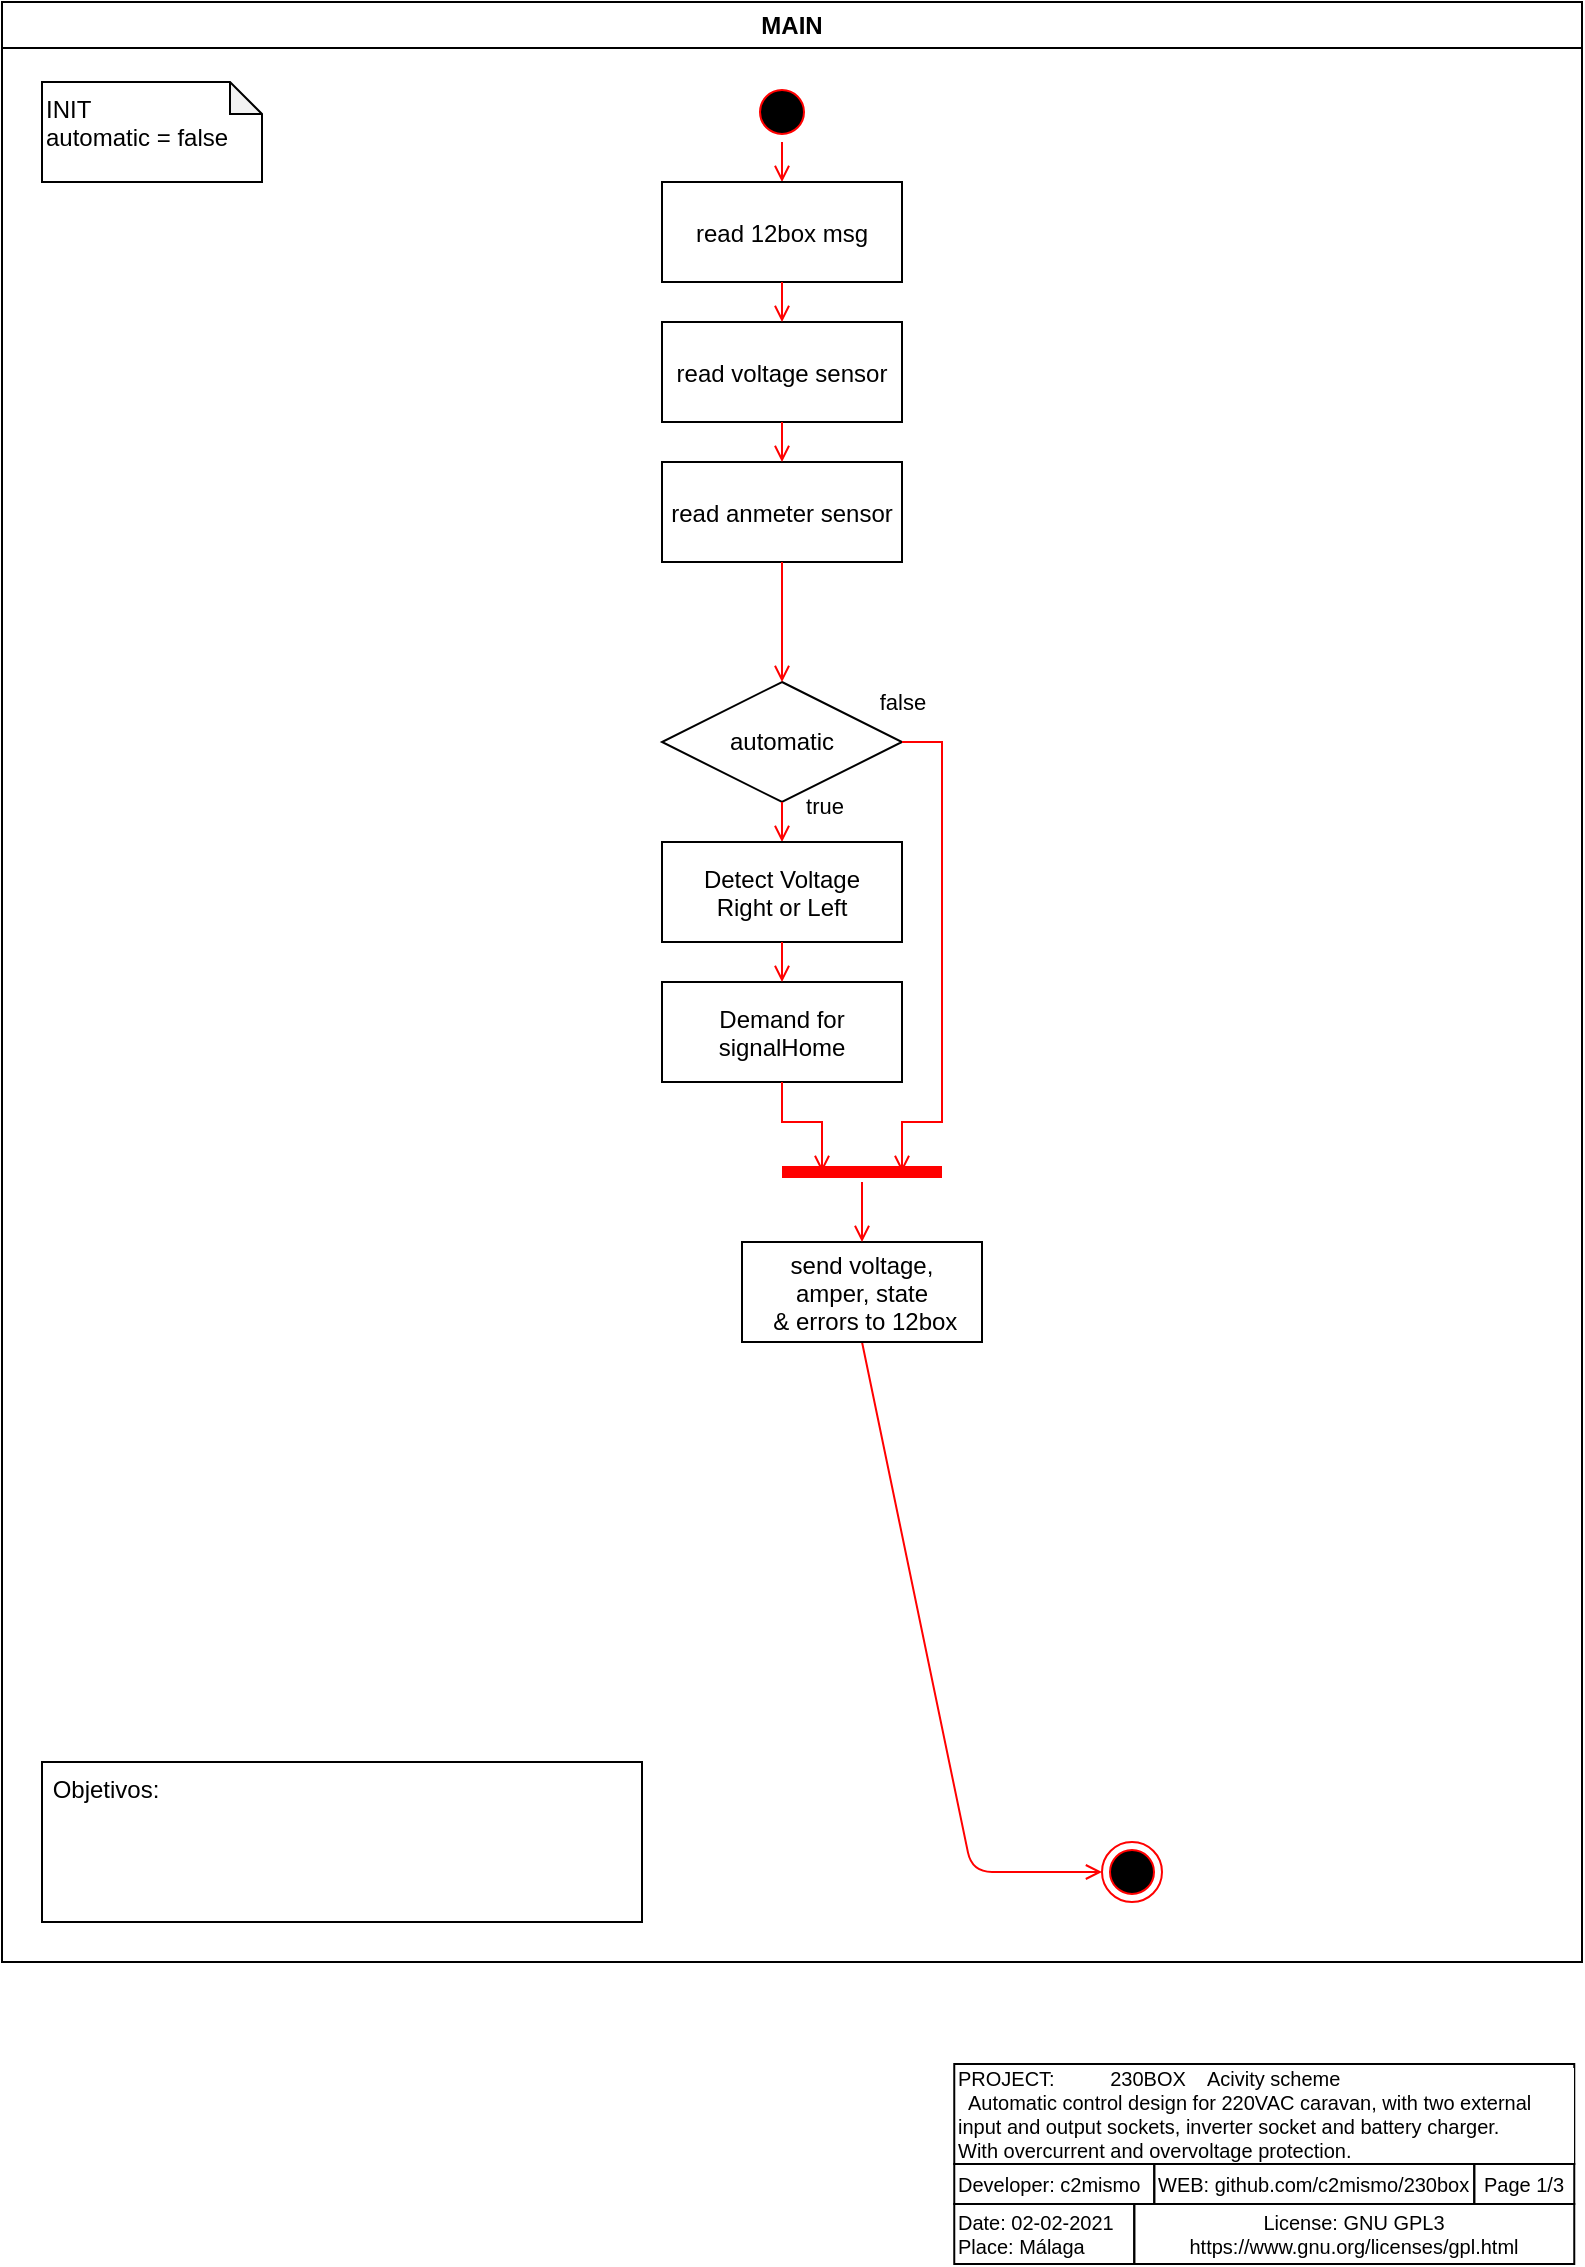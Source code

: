 <mxfile version="14.1.8" type="device" pages="3"><diagram id="ZVf1ddsMeD6Ov66Lk12j" name="Página-1"><mxGraphModel dx="1422" dy="816" grid="1" gridSize="10" guides="1" tooltips="1" connect="1" arrows="1" fold="1" page="1" pageScale="1" pageWidth="827" pageHeight="1169" math="0" shadow="0"><root><mxCell id="AJAGi8ofOqQUE2NNzXNZ-0"/><mxCell id="AJAGi8ofOqQUE2NNzXNZ-1" parent="AJAGi8ofOqQUE2NNzXNZ-0"/><mxCell id="dsUdkMoLa-pph5S-QrLl-0" value="MAIN" style="swimlane;whiteSpace=wrap;fontColor=#000000;strokeColor=#000000;fillColor=#FFFFFF;" vertex="1" parent="AJAGi8ofOqQUE2NNzXNZ-1"><mxGeometry x="20" y="20" width="790" height="980" as="geometry"/></mxCell><mxCell id="dsUdkMoLa-pph5S-QrLl-1" value="" style="ellipse;shape=startState;fillColor=#000000;strokeColor=#ff0000;" vertex="1" parent="dsUdkMoLa-pph5S-QrLl-0"><mxGeometry x="375" y="40" width="30" height="30" as="geometry"/></mxCell><mxCell id="dsUdkMoLa-pph5S-QrLl-2" value="" style="endArrow=open;strokeColor=#FF0000;endFill=1;rounded=1;entryX=0;entryY=0.5;entryDx=0;entryDy=0;exitX=0.5;exitY=1;exitDx=0;exitDy=0;" edge="1" parent="dsUdkMoLa-pph5S-QrLl-0" source="aUs7VD9RmSTiphtfP1lM-0" target="dsUdkMoLa-pph5S-QrLl-3"><mxGeometry relative="1" as="geometry"><mxPoint x="485" y="910" as="sourcePoint"/><mxPoint x="1567.0" y="1095" as="targetPoint"/><Array as="points"><mxPoint x="485" y="935"/></Array></mxGeometry></mxCell><mxCell id="dsUdkMoLa-pph5S-QrLl-3" value="" style="ellipse;shape=endState;fillColor=#000000;strokeColor=#ff0000" vertex="1" parent="dsUdkMoLa-pph5S-QrLl-0"><mxGeometry x="550" y="920" width="30" height="30" as="geometry"/></mxCell><mxCell id="dsUdkMoLa-pph5S-QrLl-4" value="INIT&lt;br&gt;automatic = false" style="shape=note;whiteSpace=wrap;html=1;backgroundOutline=1;darkOpacity=0.05;strokeColor=#000000;fillColor=#FFFFFF;fontColor=#000000;size=16;align=left;verticalAlign=top;" vertex="1" parent="dsUdkMoLa-pph5S-QrLl-0"><mxGeometry x="20" y="40" width="110" height="50" as="geometry"/></mxCell><mxCell id="dsUdkMoLa-pph5S-QrLl-5" value="" style="endArrow=open;strokeColor=#FF0000;endFill=1;rounded=0;exitX=0.5;exitY=1;exitDx=0;exitDy=0;entryX=0.5;entryY=0;entryDx=0;entryDy=0;" edge="1" parent="dsUdkMoLa-pph5S-QrLl-0" source="dsUdkMoLa-pph5S-QrLl-1" target="DjW7xdFlrRgXCxY2JbdS-3"><mxGeometry relative="1" as="geometry"><mxPoint x="390" y="170" as="sourcePoint"/><mxPoint x="390" y="90" as="targetPoint"/><Array as="points"/></mxGeometry></mxCell><mxCell id="dsUdkMoLa-pph5S-QrLl-6" value="automatic" style="rhombus;whiteSpace=wrap;html=1;strokeColor=#000000;fillColor=#FFFFFF;fontColor=#000000;" vertex="1" parent="dsUdkMoLa-pph5S-QrLl-0"><mxGeometry x="330" y="340" width="120" height="60" as="geometry"/></mxCell><mxCell id="dsUdkMoLa-pph5S-QrLl-13" value="" style="endArrow=open;strokeColor=#FF0000;endFill=1;rounded=0;exitX=0.5;exitY=1;exitDx=0;exitDy=0;entryX=0.5;entryY=0;entryDx=0;entryDy=0;" edge="1" parent="dsUdkMoLa-pph5S-QrLl-0" source="dsUdkMoLa-pph5S-QrLl-6" target="DjW7xdFlrRgXCxY2JbdS-0"><mxGeometry relative="1" as="geometry"><mxPoint x="400" y="330" as="sourcePoint"/><mxPoint x="310" y="410" as="targetPoint"/><Array as="points"/></mxGeometry></mxCell><mxCell id="dsUdkMoLa-pph5S-QrLl-14" value="&lt;span style=&quot;background-color: rgb(255 , 255 , 255)&quot;&gt;true&lt;/span&gt;" style="edgeLabel;html=1;align=center;verticalAlign=middle;resizable=0;points=[];fontSize=11;fontColor=#000000;" vertex="1" connectable="0" parent="dsUdkMoLa-pph5S-QrLl-13"><mxGeometry x="0.114" relative="1" as="geometry"><mxPoint x="21" y="-9.03" as="offset"/></mxGeometry></mxCell><mxCell id="dsUdkMoLa-pph5S-QrLl-15" value="" style="endArrow=open;strokeColor=#FF0000;endFill=1;rounded=0;exitX=1;exitY=0.5;exitDx=0;exitDy=0;entryX=0.75;entryY=0.5;entryDx=0;entryDy=0;entryPerimeter=0;" edge="1" parent="dsUdkMoLa-pph5S-QrLl-0" source="dsUdkMoLa-pph5S-QrLl-6" target="DjW7xdFlrRgXCxY2JbdS-2"><mxGeometry relative="1" as="geometry"><mxPoint x="340" y="380" as="sourcePoint"/><mxPoint x="470" y="410" as="targetPoint"/><Array as="points"><mxPoint x="470" y="370"/><mxPoint x="470" y="560"/><mxPoint x="450" y="560"/></Array></mxGeometry></mxCell><mxCell id="dsUdkMoLa-pph5S-QrLl-16" value="false" style="edgeLabel;html=1;align=center;verticalAlign=middle;resizable=0;points=[];fontSize=11;fontColor=#000000;labelBackgroundColor=#FFFFFF;" vertex="1" connectable="0" parent="dsUdkMoLa-pph5S-QrLl-15"><mxGeometry relative="1" as="geometry"><mxPoint x="-20" y="-127.62" as="offset"/></mxGeometry></mxCell><mxCell id="dsUdkMoLa-pph5S-QrLl-27" value=" Objetivos:&#10;" style="strokeColor=#000000;fillColor=#FFFFFF;fontColor=#000000;align=left;verticalAlign=top;" vertex="1" parent="dsUdkMoLa-pph5S-QrLl-0"><mxGeometry x="20" y="880" width="300" height="80" as="geometry"/></mxCell><mxCell id="DjW7xdFlrRgXCxY2JbdS-0" value="Detect Voltage&#10;Right or Left" style="strokeColor=#000000;fillColor=#FFFFFF;fontColor=#000000;" vertex="1" parent="dsUdkMoLa-pph5S-QrLl-0"><mxGeometry x="330" y="420" width="120" height="50" as="geometry"/></mxCell><mxCell id="DjW7xdFlrRgXCxY2JbdS-2" value="" style="shape=line;html=1;strokeWidth=6;strokeColor=#ff0000;fillColor=#FFFFFF;fontColor=#000000;" vertex="1" parent="dsUdkMoLa-pph5S-QrLl-0"><mxGeometry x="390" y="580" width="80" height="10" as="geometry"/></mxCell><mxCell id="DjW7xdFlrRgXCxY2JbdS-3" value="read 12box msg" style="strokeColor=#000000;fillColor=#FFFFFF;fontColor=#000000;" vertex="1" parent="dsUdkMoLa-pph5S-QrLl-0"><mxGeometry x="330" y="90" width="120" height="50" as="geometry"/></mxCell><mxCell id="WIY2IJber2AthmjCkT3P-3" value="read voltage sensor" style="strokeColor=#000000;fillColor=#FFFFFF;fontColor=#000000;" vertex="1" parent="dsUdkMoLa-pph5S-QrLl-0"><mxGeometry x="330" y="160" width="120" height="50" as="geometry"/></mxCell><mxCell id="WIY2IJber2AthmjCkT3P-4" value="read anmeter sensor" style="strokeColor=#000000;fillColor=#FFFFFF;fontColor=#000000;" vertex="1" parent="dsUdkMoLa-pph5S-QrLl-0"><mxGeometry x="330" y="230" width="120" height="50" as="geometry"/></mxCell><mxCell id="WgqL9LShooTuyaXYl5hl-0" value="Demand for&#10;signalHome" style="strokeColor=#000000;fillColor=#FFFFFF;fontColor=#000000;" vertex="1" parent="dsUdkMoLa-pph5S-QrLl-0"><mxGeometry x="330" y="490" width="120" height="50" as="geometry"/></mxCell><mxCell id="aUs7VD9RmSTiphtfP1lM-0" value="send voltage,&#10;amper, state&#10; &amp; errors to 12box" style="strokeColor=#000000;fillColor=#FFFFFF;fontColor=#000000;" vertex="1" parent="dsUdkMoLa-pph5S-QrLl-0"><mxGeometry x="370" y="620" width="120" height="50" as="geometry"/></mxCell><mxCell id="aUs7VD9RmSTiphtfP1lM-3" value="" style="endArrow=open;strokeColor=#FF0000;endFill=1;rounded=0;exitX=0.5;exitY=1;exitDx=0;exitDy=0;entryX=0.5;entryY=0;entryDx=0;entryDy=0;" edge="1" parent="dsUdkMoLa-pph5S-QrLl-0" source="DjW7xdFlrRgXCxY2JbdS-3" target="WIY2IJber2AthmjCkT3P-3"><mxGeometry relative="1" as="geometry"><mxPoint x="400" y="80" as="sourcePoint"/><mxPoint x="400" y="100" as="targetPoint"/><Array as="points"/></mxGeometry></mxCell><mxCell id="aUs7VD9RmSTiphtfP1lM-4" value="" style="endArrow=open;strokeColor=#FF0000;endFill=1;rounded=0;exitX=0.5;exitY=1;exitDx=0;exitDy=0;entryX=0.5;entryY=0;entryDx=0;entryDy=0;" edge="1" parent="dsUdkMoLa-pph5S-QrLl-0" source="WIY2IJber2AthmjCkT3P-3" target="WIY2IJber2AthmjCkT3P-4"><mxGeometry relative="1" as="geometry"><mxPoint x="400" y="150" as="sourcePoint"/><mxPoint x="400" y="170" as="targetPoint"/><Array as="points"/></mxGeometry></mxCell><mxCell id="aUs7VD9RmSTiphtfP1lM-5" value="" style="endArrow=open;strokeColor=#FF0000;endFill=1;rounded=0;exitX=0.5;exitY=1;exitDx=0;exitDy=0;entryX=0.5;entryY=0;entryDx=0;entryDy=0;" edge="1" parent="dsUdkMoLa-pph5S-QrLl-0" source="WIY2IJber2AthmjCkT3P-4" target="dsUdkMoLa-pph5S-QrLl-6"><mxGeometry relative="1" as="geometry"><mxPoint x="400" y="220" as="sourcePoint"/><mxPoint x="400" y="240" as="targetPoint"/><Array as="points"/></mxGeometry></mxCell><mxCell id="aUs7VD9RmSTiphtfP1lM-6" value="" style="endArrow=open;strokeColor=#FF0000;endFill=1;rounded=0;exitX=0.5;exitY=1;exitDx=0;exitDy=0;entryX=0.25;entryY=0.5;entryDx=0;entryDy=0;entryPerimeter=0;" edge="1" parent="dsUdkMoLa-pph5S-QrLl-0" source="WgqL9LShooTuyaXYl5hl-0" target="DjW7xdFlrRgXCxY2JbdS-2"><mxGeometry relative="1" as="geometry"><mxPoint x="400" y="290" as="sourcePoint"/><mxPoint x="400" y="350" as="targetPoint"/><Array as="points"><mxPoint x="390" y="560"/><mxPoint x="410" y="560"/></Array></mxGeometry></mxCell><mxCell id="aUs7VD9RmSTiphtfP1lM-8" value="" style="endArrow=open;strokeColor=#FF0000;endFill=1;rounded=0;exitX=0.5;exitY=1;exitDx=0;exitDy=0;entryX=0.5;entryY=0;entryDx=0;entryDy=0;" edge="1" parent="dsUdkMoLa-pph5S-QrLl-0" source="DjW7xdFlrRgXCxY2JbdS-0" target="WgqL9LShooTuyaXYl5hl-0"><mxGeometry relative="1" as="geometry"><mxPoint x="190" y="415" as="sourcePoint"/><mxPoint x="190" y="475" as="targetPoint"/><Array as="points"/></mxGeometry></mxCell><mxCell id="_7H45hq9e--icsCCo826-0" value="PROJECT:&amp;nbsp; &amp;nbsp; &amp;nbsp; &amp;nbsp; &amp;nbsp; 230BOX&amp;nbsp; &amp;nbsp; Acivity scheme&lt;br&gt;&amp;nbsp; Automatic control design for 220VAC caravan, with two external input and output sockets, inverter socket and battery charger.&lt;br&gt;With overcurrent and overvoltage protection." style="rounded=0;whiteSpace=wrap;html=1;labelBackgroundColor=#FFFFFF;strokeColor=#000000;fillColor=none;fontSize=10;fontColor=#000000;align=left;verticalAlign=middle;" vertex="1" parent="AJAGi8ofOqQUE2NNzXNZ-1"><mxGeometry x="496.13" y="1051" width="310" height="50" as="geometry"/></mxCell><mxCell id="_7H45hq9e--icsCCo826-1" value="Developer: c2mismo" style="rounded=0;whiteSpace=wrap;html=1;labelBackgroundColor=#FFFFFF;strokeColor=#000000;fillColor=none;fontSize=10;fontColor=#000000;align=left;" vertex="1" parent="AJAGi8ofOqQUE2NNzXNZ-1"><mxGeometry x="496.13" y="1101" width="100" height="20" as="geometry"/></mxCell><mxCell id="_7H45hq9e--icsCCo826-2" value="WEB: github.com/c2mismo/230box" style="rounded=0;whiteSpace=wrap;html=1;labelBackgroundColor=#FFFFFF;strokeColor=#000000;fillColor=none;fontSize=10;fontColor=#000000;align=left;" vertex="1" parent="AJAGi8ofOqQUE2NNzXNZ-1"><mxGeometry x="596.13" y="1101" width="160" height="20" as="geometry"/></mxCell><mxCell id="_7H45hq9e--icsCCo826-3" value="Date: 02-02-2021&lt;br&gt;Place: Málaga" style="rounded=0;whiteSpace=wrap;html=1;labelBackgroundColor=#FFFFFF;strokeColor=#000000;fillColor=none;fontSize=10;fontColor=#000000;align=left;" vertex="1" parent="AJAGi8ofOqQUE2NNzXNZ-1"><mxGeometry x="496.13" y="1121" width="90" height="30" as="geometry"/></mxCell><mxCell id="_7H45hq9e--icsCCo826-4" value="License: GNU GPL3 https://www.gnu.org/licenses/gpl.html" style="rounded=0;whiteSpace=wrap;html=1;labelBackgroundColor=#FFFFFF;strokeColor=#000000;fillColor=none;fontSize=10;fontColor=#000000;align=center;" vertex="1" parent="AJAGi8ofOqQUE2NNzXNZ-1"><mxGeometry x="586.13" y="1121" width="220" height="30" as="geometry"/></mxCell><mxCell id="_7H45hq9e--icsCCo826-5" value="Page 1/3" style="rounded=0;whiteSpace=wrap;html=1;labelBackgroundColor=#FFFFFF;strokeColor=#000000;fillColor=none;fontSize=10;fontColor=#000000;align=center;" vertex="1" parent="AJAGi8ofOqQUE2NNzXNZ-1"><mxGeometry x="756.13" y="1101" width="50" height="20" as="geometry"/></mxCell><mxCell id="aUs7VD9RmSTiphtfP1lM-7" value="" style="endArrow=open;strokeColor=#FF0000;endFill=1;rounded=0;entryX=0.5;entryY=0;entryDx=0;entryDy=0;" edge="1" parent="AJAGi8ofOqQUE2NNzXNZ-1" target="aUs7VD9RmSTiphtfP1lM-0"><mxGeometry relative="1" as="geometry"><mxPoint x="450" y="610" as="sourcePoint"/><mxPoint x="440" y="615" as="targetPoint"/><Array as="points"/></mxGeometry></mxCell></root></mxGraphModel></diagram><diagram name="Page-2" id="e7e014a7-5840-1c2e-5031-d8a46d1fe8dd"><mxGraphModel dx="1422" dy="816" grid="1" gridSize="9.842" guides="1" tooltips="1" connect="1" arrows="1" fold="1" page="1" pageScale="1" pageWidth="827" pageHeight="1169" background="none" math="0" shadow="0"><root><mxCell id="0"/><mxCell id="1" parent="0"/><mxCell id="2" value="Detect Voltage Right or Left" style="swimlane;whiteSpace=wrap;fontColor=#000000;strokeColor=#000000;fillColor=#FFFFFF;" parent="1" vertex="1"><mxGeometry x="119" y="20" width="590" height="980" as="geometry"/></mxCell><mxCell id="5" value="" style="ellipse;shape=startState;fillColor=#000000;strokeColor=#ff0000;" parent="2" vertex="1"><mxGeometry x="201" y="30" width="30" height="30" as="geometry"/></mxCell><mxCell id="7" value="Led&#10;Right or Left IN&#10;BLINK HIGH" style="strokeColor=#000000;fillColor=#FFFFFF;fontColor=#000000;" parent="2" vertex="1"><mxGeometry x="20" y="440" width="110" height="50" as="geometry"/></mxCell><mxCell id="9" value="" style="endArrow=open;strokeColor=#FF0000;endFill=1;rounded=0;exitX=1;exitY=0.5;exitDx=0;exitDy=0;entryX=0.5;entryY=0;entryDx=0;entryDy=0;" parent="2" source="2u-4EEdxKt0WpEn994Iq-51" target="2u-4EEdxKt0WpEn994Iq-57" edge="1"><mxGeometry relative="1" as="geometry"><mxPoint x="381" y="320" as="sourcePoint"/><mxPoint x="481" y="415" as="targetPoint"/><Array as="points"><mxPoint x="430" y="484"/><mxPoint x="430" y="300"/><mxPoint x="504" y="300"/></Array></mxGeometry></mxCell><mxCell id="2u-4EEdxKt0WpEn994Iq-108" value="false" style="edgeLabel;html=1;align=center;verticalAlign=middle;resizable=0;points=[];fontSize=11;fontColor=#000000;labelBackgroundColor=#FFFFFF;" parent="9" vertex="1" connectable="0"><mxGeometry x="-0.905" relative="1" as="geometry"><mxPoint x="-18.62" y="16.43" as="offset"/></mxGeometry></mxCell><mxCell id="38" value="" style="ellipse;shape=endState;fillColor=#000000;strokeColor=#ff0000" parent="2" vertex="1"><mxGeometry x="341" y="410" width="30" height="30" as="geometry"/></mxCell><mxCell id="2u-4EEdxKt0WpEn994Iq-41" value="Voltage&lt;br&gt;&lt;span&gt;Right or Left&lt;/span&gt;&lt;br&gt;&amp;gt; 3" style="rhombus;whiteSpace=wrap;html=1;strokeColor=#000000;fillColor=#FFFFFF;fontColor=#000000;" parent="2" vertex="1"><mxGeometry x="156" y="79" width="120" height="60" as="geometry"/></mxCell><mxCell id="2u-4EEdxKt0WpEn994Iq-42" value="&lt;span style=&quot;font-size: 11px ; background-color: rgb(255 , 255 , 255)&quot;&gt;readyRight or Left&lt;/span&gt;" style="rhombus;whiteSpace=wrap;html=1;strokeColor=#000000;fillColor=#FFFFFF;fontColor=#000000;" parent="2" vertex="1"><mxGeometry x="151" y="231" width="130" height="67" as="geometry"/></mxCell><mxCell id="2u-4EEdxKt0WpEn994Iq-44" value="state of his&lt;br&gt;other rele (Right&lt;br&gt;or Left)" style="rhombus;whiteSpace=wrap;html=1;strokeColor=#000000;fillColor=#FFFFFF;fontColor=#000000;" parent="2" vertex="1"><mxGeometry x="151" y="540" width="130" height="67" as="geometry"/></mxCell><mxCell id="2u-4EEdxKt0WpEn994Iq-46" value="" style="shape=line;html=1;strokeWidth=6;strokeColor=#ff0000;fillColor=#FFFFFF;fontColor=#000000;" parent="2" vertex="1"><mxGeometry x="171" y="331" width="90" height="10" as="geometry"/></mxCell><mxCell id="2u-4EEdxKt0WpEn994Iq-48" value="state = true" style="strokeColor=#000000;fillColor=#FFFFFF;fontColor=#000000;" parent="2" vertex="1"><mxGeometry x="301" y="239.5" width="110" height="50" as="geometry"/></mxCell><mxCell id="2u-4EEdxKt0WpEn994Iq-49" value="state = false" style="strokeColor=#000000;fillColor=#FFFFFF;fontColor=#000000;" parent="2" vertex="1"><mxGeometry x="20" y="239.5" width="110" height="50" as="geometry"/></mxCell><mxCell id="2u-4EEdxKt0WpEn994Iq-50" value="Change state" style="rhombus;whiteSpace=wrap;html=1;strokeColor=#000000;fillColor=#FFFFFF;fontColor=#000000;" parent="2" vertex="1"><mxGeometry x="151" y="360" width="130" height="67" as="geometry"/></mxCell><mxCell id="2u-4EEdxKt0WpEn994Iq-51" value="Detect Voltage&lt;br&gt;Into the Box" style="rhombus;whiteSpace=wrap;html=1;strokeColor=#000000;fillColor=#FFFFFF;fontColor=#000000;" parent="2" vertex="1"><mxGeometry x="151" y="450" width="130" height="67" as="geometry"/></mxCell><mxCell id="2u-4EEdxKt0WpEn994Iq-52" value="state&lt;br&gt;inverter" style="rhombus;whiteSpace=wrap;html=1;strokeColor=#000000;fillColor=#FFFFFF;fontColor=#000000;" parent="2" vertex="1"><mxGeometry x="330" y="529" width="130" height="67" as="geometry"/></mxCell><mxCell id="2u-4EEdxKt0WpEn994Iq-53" value="Rele &amp; Led&#10;Right or Left IN&#10;LOW" style="strokeColor=#000000;fillColor=#FFFFFF;fontColor=#000000;" parent="2" vertex="1"><mxGeometry x="307" y="84" width="110" height="50" as="geometry"/></mxCell><mxCell id="2u-4EEdxKt0WpEn994Iq-54" value="lastState = false" style="strokeColor=#000000;fillColor=#FFFFFF;fontColor=#000000;" parent="2" vertex="1"><mxGeometry x="449" y="84" width="110" height="50" as="geometry"/></mxCell><mxCell id="2u-4EEdxKt0WpEn994Iq-56" value="" style="ellipse;shape=endState;fillColor=#000000;strokeColor=#ff0000" parent="2" vertex="1"><mxGeometry x="535" y="155" width="30" height="30" as="geometry"/></mxCell><mxCell id="2u-4EEdxKt0WpEn994Iq-57" value="Rele&#10;Right or Left IN&#10;HIGH" style="strokeColor=#000000;fillColor=#FFFFFF;fontColor=#000000;" parent="2" vertex="1"><mxGeometry x="449" y="320" width="110" height="50" as="geometry"/></mxCell><mxCell id="2u-4EEdxKt0WpEn994Iq-58" value="Rele &amp; Led&#10;CHR&#10;HIGH" style="strokeColor=#000000;fillColor=#FFFFFF;fontColor=#000000;" parent="2" vertex="1"><mxGeometry x="449" y="391" width="110" height="50" as="geometry"/></mxCell><mxCell id="2u-4EEdxKt0WpEn994Iq-59" value="lastState = true" style="strokeColor=#000000;fillColor=#FFFFFF;fontColor=#000000;" parent="2" vertex="1"><mxGeometry x="449" y="460" width="110" height="50" as="geometry"/></mxCell><mxCell id="2u-4EEdxKt0WpEn994Iq-60" value="" style="ellipse;shape=endState;fillColor=#000000;strokeColor=#ff0000" parent="2" vertex="1"><mxGeometry x="535" y="529" width="30" height="30" as="geometry"/></mxCell><mxCell id="2u-4EEdxKt0WpEn994Iq-61" value="Rele&#10;Right or Left IN&#10;LOW" style="strokeColor=#000000;fillColor=#FFFFFF;fontColor=#000000;" parent="2" vertex="1"><mxGeometry x="20" y="509" width="110" height="50" as="geometry"/></mxCell><mxCell id="2u-4EEdxKt0WpEn994Iq-62" value="Rele &amp; Led&#10;CHR&#10;LOW" style="strokeColor=#000000;fillColor=#FFFFFF;fontColor=#000000;" parent="2" vertex="1"><mxGeometry x="20" y="580" width="110" height="50" as="geometry"/></mxCell><mxCell id="2u-4EEdxKt0WpEn994Iq-63" value="lastState = false" style="strokeColor=#000000;fillColor=#FFFFFF;fontColor=#000000;" parent="2" vertex="1"><mxGeometry x="20" y="649.5" width="110" height="50" as="geometry"/></mxCell><mxCell id="2u-4EEdxKt0WpEn994Iq-64" value="" style="ellipse;shape=endState;fillColor=#000000;strokeColor=#ff0000" parent="2" vertex="1"><mxGeometry x="271" y="730" width="30" height="30" as="geometry"/></mxCell><mxCell id="2u-4EEdxKt0WpEn994Iq-67" value="" style="endArrow=open;strokeColor=#FF0000;endFill=1;rounded=0;exitX=0.5;exitY=1;exitDx=0;exitDy=0;entryX=0.5;entryY=0;entryDx=0;entryDy=0;" parent="2" source="2u-4EEdxKt0WpEn994Iq-62" target="2u-4EEdxKt0WpEn994Iq-63" edge="1"><mxGeometry relative="1" as="geometry"><mxPoint x="40" y="196" as="sourcePoint"/><mxPoint x="140" y="291" as="targetPoint"/><Array as="points"/></mxGeometry></mxCell><mxCell id="2u-4EEdxKt0WpEn994Iq-68" value="" style="endArrow=open;strokeColor=#FF0000;endFill=1;rounded=0;exitX=0.5;exitY=1;exitDx=0;exitDy=0;entryX=0.5;entryY=0;entryDx=0;entryDy=0;" parent="2" source="2u-4EEdxKt0WpEn994Iq-61" target="2u-4EEdxKt0WpEn994Iq-62" edge="1"><mxGeometry relative="1" as="geometry"><mxPoint x="50" y="206" as="sourcePoint"/><mxPoint x="150" y="301" as="targetPoint"/><Array as="points"/></mxGeometry></mxCell><mxCell id="2u-4EEdxKt0WpEn994Iq-69" value="" style="endArrow=open;strokeColor=#FF0000;endFill=1;rounded=0;exitX=0.5;exitY=1;exitDx=0;exitDy=0;entryX=0.5;entryY=0;entryDx=0;entryDy=0;" parent="2" source="7" target="2u-4EEdxKt0WpEn994Iq-61" edge="1"><mxGeometry relative="1" as="geometry"><mxPoint x="60" y="216" as="sourcePoint"/><mxPoint x="160" y="311" as="targetPoint"/><Array as="points"/></mxGeometry></mxCell><mxCell id="2u-4EEdxKt0WpEn994Iq-70" value="Led&#10;Right or Left IN&#10;BLINK HIGH" style="strokeColor=#000000;fillColor=#FFFFFF;fontColor=#000000;" parent="2" vertex="1"><mxGeometry x="161" y="649.5" width="110" height="50" as="geometry"/></mxCell><mxCell id="2u-4EEdxKt0WpEn994Iq-71" value="Led Right or Left&#10;IN &amp; OUT&#10;BLINK HIGH" style="strokeColor=#000000;fillColor=#FFFFFF;fontColor=#000000;" parent="2" vertex="1"><mxGeometry x="301" y="649.5" width="110" height="50" as="geometry"/></mxCell><mxCell id="2u-4EEdxKt0WpEn994Iq-72" value="Led&#10;Right or Left IN&#10;BLINK HIGH" style="strokeColor=#000000;fillColor=#FFFFFF;fontColor=#000000;" parent="2" vertex="1"><mxGeometry x="441" y="649.5" width="110" height="50" as="geometry"/></mxCell><mxCell id="2u-4EEdxKt0WpEn994Iq-73" value="" style="endArrow=open;strokeColor=#FF0000;endFill=1;rounded=0;entryX=0.25;entryY=0.5;entryDx=0;entryDy=0;entryPerimeter=0;exitX=0.5;exitY=1;exitDx=0;exitDy=0;" parent="2" source="2u-4EEdxKt0WpEn994Iq-49" target="2u-4EEdxKt0WpEn994Iq-46" edge="1"><mxGeometry relative="1" as="geometry"><mxPoint x="75" y="300" as="sourcePoint"/><mxPoint x="170" y="220" as="targetPoint"/><Array as="points"><mxPoint x="75" y="310"/><mxPoint x="194" y="310"/></Array></mxGeometry></mxCell><mxCell id="2u-4EEdxKt0WpEn994Iq-74" value="" style="endArrow=open;strokeColor=#FF0000;endFill=1;rounded=0;entryX=0.75;entryY=0.5;entryDx=0;entryDy=0;entryPerimeter=0;exitX=0.5;exitY=1;exitDx=0;exitDy=0;" parent="2" source="2u-4EEdxKt0WpEn994Iq-48" target="2u-4EEdxKt0WpEn994Iq-46" edge="1"><mxGeometry relative="1" as="geometry"><mxPoint x="356" y="300" as="sourcePoint"/><mxPoint x="180" y="230" as="targetPoint"/><Array as="points"><mxPoint x="356" y="310"/><mxPoint x="239" y="310"/></Array></mxGeometry></mxCell><mxCell id="2u-4EEdxKt0WpEn994Iq-75" value="" style="endArrow=open;strokeColor=#FF0000;endFill=1;rounded=0;entryX=0.5;entryY=0;entryDx=0;entryDy=0;exitX=0.498;exitY=0.66;exitDx=0;exitDy=0;exitPerimeter=0;" parent="2" source="2u-4EEdxKt0WpEn994Iq-46" target="2u-4EEdxKt0WpEn994Iq-50" edge="1"><mxGeometry relative="1" as="geometry"><mxPoint x="216" y="340" as="sourcePoint"/><mxPoint x="190" y="240" as="targetPoint"/><Array as="points"/></mxGeometry></mxCell><mxCell id="2u-4EEdxKt0WpEn994Iq-76" value="" style="endArrow=open;strokeColor=#FF0000;endFill=1;rounded=0;exitX=1;exitY=0.5;exitDx=0;exitDy=0;entryX=0;entryY=0.5;entryDx=0;entryDy=0;" parent="2" source="2u-4EEdxKt0WpEn994Iq-41" target="2u-4EEdxKt0WpEn994Iq-53" edge="1"><mxGeometry relative="1" as="geometry"><mxPoint x="100" y="155" as="sourcePoint"/><mxPoint x="200" y="250" as="targetPoint"/><Array as="points"/></mxGeometry></mxCell><mxCell id="2u-4EEdxKt0WpEn994Iq-80" value="false" style="edgeLabel;align=center;verticalAlign=middle;resizable=0;points=[];fontColor=#000000;labelBackgroundColor=#FFFFFF;" parent="2u-4EEdxKt0WpEn994Iq-76" vertex="1" connectable="0"><mxGeometry x="0.497" y="1" relative="1" as="geometry"><mxPoint x="-18.86" y="-13" as="offset"/></mxGeometry></mxCell><mxCell id="2u-4EEdxKt0WpEn994Iq-77" value="" style="endArrow=open;strokeColor=#FF0000;endFill=1;rounded=0;exitX=1;exitY=0.5;exitDx=0;exitDy=0;entryX=0;entryY=0.5;entryDx=0;entryDy=0;" parent="2" source="2u-4EEdxKt0WpEn994Iq-53" target="2u-4EEdxKt0WpEn994Iq-54" edge="1"><mxGeometry relative="1" as="geometry"><mxPoint x="110" y="165" as="sourcePoint"/><mxPoint x="210" y="260" as="targetPoint"/><Array as="points"/></mxGeometry></mxCell><mxCell id="2u-4EEdxKt0WpEn994Iq-79" value="" style="endArrow=open;strokeColor=#FF0000;endFill=1;rounded=0;exitX=1;exitY=0.5;exitDx=0;exitDy=0;entryX=0;entryY=0.5;entryDx=0;entryDy=0;" parent="2" source="2u-4EEdxKt0WpEn994Iq-42" target="2u-4EEdxKt0WpEn994Iq-48" edge="1"><mxGeometry relative="1" as="geometry"><mxPoint x="427.5" y="323.0" as="sourcePoint"/><mxPoint x="350" y="323" as="targetPoint"/><Array as="points"/></mxGeometry></mxCell><mxCell id="2u-4EEdxKt0WpEn994Iq-83" value="true" style="edgeLabel;html=1;align=center;verticalAlign=middle;resizable=0;points=[];fontSize=11;fontColor=#000000;labelBackgroundColor=#FFFFFF;" parent="2u-4EEdxKt0WpEn994Iq-79" vertex="1" connectable="0"><mxGeometry x="-0.505" relative="1" as="geometry"><mxPoint x="-8" y="-16" as="offset"/></mxGeometry></mxCell><mxCell id="2u-4EEdxKt0WpEn994Iq-81" value="" style="endArrow=open;strokeColor=#FF0000;endFill=1;rounded=0;exitX=0.5;exitY=1;exitDx=0;exitDy=0;entryX=0.5;entryY=0;entryDx=0;entryDy=0;" parent="2" source="2u-4EEdxKt0WpEn994Iq-41" target="v50Kn9Q_KNcYt1q2DtkZ-115" edge="1"><mxGeometry relative="1" as="geometry"><mxPoint x="70" y="125" as="sourcePoint"/><mxPoint x="216" y="160" as="targetPoint"/><Array as="points"/></mxGeometry></mxCell><mxCell id="2u-4EEdxKt0WpEn994Iq-82" value="true" style="edgeLabel;html=1;align=center;verticalAlign=middle;resizable=0;points=[];fontColor=#000000;labelBackgroundColor=#FFFFFF;" parent="2u-4EEdxKt0WpEn994Iq-81" vertex="1" connectable="0"><mxGeometry x="0.467" y="1" relative="1" as="geometry"><mxPoint x="16" y="-12.6" as="offset"/></mxGeometry></mxCell><mxCell id="2u-4EEdxKt0WpEn994Iq-84" value="" style="endArrow=open;strokeColor=#FF0000;endFill=1;rounded=0;exitX=0;exitY=0.5;exitDx=0;exitDy=0;entryX=1;entryY=0.5;entryDx=0;entryDy=0;" parent="2" source="2u-4EEdxKt0WpEn994Iq-42" target="2u-4EEdxKt0WpEn994Iq-49" edge="1"><mxGeometry relative="1" as="geometry"><mxPoint x="80" y="135" as="sourcePoint"/><mxPoint x="290" y="265" as="targetPoint"/><Array as="points"/></mxGeometry></mxCell><mxCell id="2u-4EEdxKt0WpEn994Iq-85" value="false" style="edgeLabel;html=1;align=center;verticalAlign=middle;resizable=0;points=[];fontSize=11;fontColor=#000000;labelBackgroundColor=#FFFFFF;" parent="2u-4EEdxKt0WpEn994Iq-84" vertex="1" connectable="0"><mxGeometry x="-0.56" y="-1" relative="1" as="geometry"><mxPoint x="4.6" y="-14.5" as="offset"/></mxGeometry></mxCell><mxCell id="2u-4EEdxKt0WpEn994Iq-86" value="" style="endArrow=open;strokeColor=#FF0000;endFill=1;rounded=0;exitX=0.5;exitY=1;exitDx=0;exitDy=0;entryX=0.5;entryY=0;entryDx=0;entryDy=0;" parent="2" source="v50Kn9Q_KNcYt1q2DtkZ-115" target="2u-4EEdxKt0WpEn994Iq-42" edge="1"><mxGeometry relative="1" as="geometry"><mxPoint x="216" y="210" as="sourcePoint"/><mxPoint x="190" y="240" as="targetPoint"/><Array as="points"/></mxGeometry></mxCell><mxCell id="2u-4EEdxKt0WpEn994Iq-87" value="" style="endArrow=open;strokeColor=#FF0000;endFill=1;rounded=0;exitX=0.5;exitY=1;exitDx=0;exitDy=0;entryX=0.5;entryY=0;entryDx=0;entryDy=0;" parent="2" source="2u-4EEdxKt0WpEn994Iq-50" target="2u-4EEdxKt0WpEn994Iq-51" edge="1"><mxGeometry relative="1" as="geometry"><mxPoint x="391" y="330" as="sourcePoint"/><mxPoint x="491" y="425" as="targetPoint"/><Array as="points"/></mxGeometry></mxCell><mxCell id="2u-4EEdxKt0WpEn994Iq-110" value="lastState == 0&lt;br&gt;&amp;amp;&amp;amp; state == 1" style="edgeLabel;html=1;align=center;verticalAlign=middle;resizable=0;points=[];fontSize=11;fontColor=#000000;labelBackgroundColor=#FFFFFF;" parent="2u-4EEdxKt0WpEn994Iq-87" vertex="1" connectable="0"><mxGeometry x="0.367" relative="1" as="geometry"><mxPoint x="44" y="-4.83" as="offset"/></mxGeometry></mxCell><mxCell id="2u-4EEdxKt0WpEn994Iq-88" value="" style="endArrow=open;strokeColor=#FF0000;endFill=1;rounded=0;exitX=0.5;exitY=1;exitDx=0;exitDy=0;entryX=0.5;entryY=0;entryDx=0;entryDy=0;" parent="2" source="2u-4EEdxKt0WpEn994Iq-51" target="2u-4EEdxKt0WpEn994Iq-44" edge="1"><mxGeometry relative="1" as="geometry"><mxPoint x="401" y="340" as="sourcePoint"/><mxPoint x="501" y="435" as="targetPoint"/><Array as="points"/></mxGeometry></mxCell><mxCell id="2u-4EEdxKt0WpEn994Iq-109" value="true" style="edgeLabel;html=1;align=center;verticalAlign=middle;resizable=0;points=[];fontSize=11;fontColor=#000000;labelBackgroundColor=#FFFFFF;" parent="2u-4EEdxKt0WpEn994Iq-88" vertex="1" connectable="0"><mxGeometry x="0.367" relative="1" as="geometry"><mxPoint x="19" y="-11.83" as="offset"/></mxGeometry></mxCell><mxCell id="2u-4EEdxKt0WpEn994Iq-89" value="" style="endArrow=open;strokeColor=#FF0000;endFill=1;rounded=0;exitX=0.5;exitY=1;exitDx=0;exitDy=0;entryX=0.5;entryY=0;entryDx=0;entryDy=0;" parent="2" source="2u-4EEdxKt0WpEn994Iq-44" target="2u-4EEdxKt0WpEn994Iq-70" edge="1"><mxGeometry relative="1" as="geometry"><mxPoint x="411" y="350" as="sourcePoint"/><mxPoint x="511" y="445" as="targetPoint"/><Array as="points"/></mxGeometry></mxCell><mxCell id="2u-4EEdxKt0WpEn994Iq-102" value="high" style="edgeLabel;html=1;align=center;verticalAlign=middle;resizable=0;points=[];fontSize=11;fontColor=#000000;labelBackgroundColor=#FFFFFF;" parent="2u-4EEdxKt0WpEn994Iq-89" vertex="1" connectable="0"><mxGeometry x="-0.497" y="1" relative="1" as="geometry"><mxPoint x="20" y="-9" as="offset"/></mxGeometry></mxCell><mxCell id="2u-4EEdxKt0WpEn994Iq-90" value="" style="endArrow=open;strokeColor=#FF0000;endFill=1;rounded=0;exitX=1;exitY=0.5;exitDx=0;exitDy=0;entryX=0.5;entryY=0;entryDx=0;entryDy=0;" parent="2" source="2u-4EEdxKt0WpEn994Iq-44" target="2u-4EEdxKt0WpEn994Iq-52" edge="1"><mxGeometry relative="1" as="geometry"><mxPoint x="421" y="360" as="sourcePoint"/><mxPoint x="521" y="455" as="targetPoint"/><Array as="points"><mxPoint x="320" y="574"/><mxPoint x="320" y="510"/><mxPoint x="395" y="510"/></Array></mxGeometry></mxCell><mxCell id="2u-4EEdxKt0WpEn994Iq-103" value="low" style="edgeLabel;html=1;align=center;verticalAlign=middle;resizable=0;points=[];fontSize=11;fontColor=#000000;labelBackgroundColor=#FFFFFF;" parent="2u-4EEdxKt0WpEn994Iq-90" vertex="1" connectable="0"><mxGeometry x="-0.713" y="-1" relative="1" as="geometry"><mxPoint x="-32.64" y="15.12" as="offset"/></mxGeometry></mxCell><mxCell id="2u-4EEdxKt0WpEn994Iq-91" value="" style="endArrow=open;strokeColor=#FF0000;endFill=1;rounded=0;exitX=0.5;exitY=1;exitDx=0;exitDy=0;entryX=0.5;entryY=0;entryDx=0;entryDy=0;" parent="2" source="2u-4EEdxKt0WpEn994Iq-57" target="2u-4EEdxKt0WpEn994Iq-58" edge="1"><mxGeometry relative="1" as="geometry"><mxPoint x="319" y="391" as="sourcePoint"/><mxPoint x="419" y="486" as="targetPoint"/><Array as="points"/></mxGeometry></mxCell><mxCell id="2u-4EEdxKt0WpEn994Iq-92" value="" style="endArrow=open;strokeColor=#FF0000;endFill=1;rounded=0;exitX=0.5;exitY=1;exitDx=0;exitDy=0;entryX=0.5;entryY=0;entryDx=0;entryDy=0;" parent="2" source="2u-4EEdxKt0WpEn994Iq-58" target="2u-4EEdxKt0WpEn994Iq-59" edge="1"><mxGeometry relative="1" as="geometry"><mxPoint x="329" y="401" as="sourcePoint"/><mxPoint x="429" y="496" as="targetPoint"/><Array as="points"/></mxGeometry></mxCell><mxCell id="2u-4EEdxKt0WpEn994Iq-93" value="" style="endArrow=open;strokeColor=#FF0000;endFill=1;rounded=0;exitX=0.5;exitY=1;exitDx=0;exitDy=0;entryX=0.5;entryY=0;entryDx=0;entryDy=0;" parent="2" source="2u-4EEdxKt0WpEn994Iq-52" target="2u-4EEdxKt0WpEn994Iq-71" edge="1"><mxGeometry relative="1" as="geometry"><mxPoint x="451" y="390" as="sourcePoint"/><mxPoint x="551" y="485" as="targetPoint"/><Array as="points"><mxPoint x="395" y="630"/><mxPoint x="356" y="630"/></Array></mxGeometry></mxCell><mxCell id="2u-4EEdxKt0WpEn994Iq-101" value="low" style="edgeLabel;html=1;align=center;verticalAlign=middle;resizable=0;points=[];fontSize=11;fontColor=#000000;labelBackgroundColor=#FFFFFF;" parent="2u-4EEdxKt0WpEn994Iq-93" vertex="1" connectable="0"><mxGeometry x="-0.318" y="-2" relative="1" as="geometry"><mxPoint x="14.61" y="-25" as="offset"/></mxGeometry></mxCell><mxCell id="2u-4EEdxKt0WpEn994Iq-95" value="" style="endArrow=open;strokeColor=#FF0000;endFill=1;rounded=0;entryX=0.5;entryY=0;entryDx=0;entryDy=0;exitX=0;exitY=0.5;exitDx=0;exitDy=0;" parent="2" source="2u-4EEdxKt0WpEn994Iq-50" target="7" edge="1"><mxGeometry relative="1" as="geometry"><mxPoint x="471" y="410" as="sourcePoint"/><mxPoint x="571" y="505" as="targetPoint"/><Array as="points"><mxPoint x="75" y="394"/></Array></mxGeometry></mxCell><mxCell id="2u-4EEdxKt0WpEn994Iq-112" value="lastState == 1&lt;br&gt;&amp;amp;&amp;amp; state == 0" style="edgeLabel;html=1;align=center;verticalAlign=middle;resizable=0;points=[];fontSize=11;fontColor=#000000;labelBackgroundColor=#FFFFFF;" parent="2u-4EEdxKt0WpEn994Iq-95" vertex="1" connectable="0"><mxGeometry x="-0.097" y="-1" relative="1" as="geometry"><mxPoint x="25.01" y="-16.86" as="offset"/></mxGeometry></mxCell><mxCell id="2u-4EEdxKt0WpEn994Iq-96" value="" style="endArrow=open;strokeColor=#FF0000;endFill=1;rounded=1;exitX=1;exitY=0.5;exitDx=0;exitDy=0;entryX=0.5;entryY=0;entryDx=0;entryDy=0;" parent="2" source="2u-4EEdxKt0WpEn994Iq-50" target="38" edge="1"><mxGeometry relative="1" as="geometry"><mxPoint x="330" y="340" as="sourcePoint"/><mxPoint x="360" y="360" as="targetPoint"/><Array as="points"><mxPoint x="356" y="394"/></Array></mxGeometry></mxCell><mxCell id="2u-4EEdxKt0WpEn994Iq-111" value="lastState ==&amp;nbsp;state" style="edgeLabel;html=1;align=center;verticalAlign=middle;resizable=0;points=[];fontSize=11;fontColor=#000000;labelBackgroundColor=#FFFFFF;" parent="2u-4EEdxKt0WpEn994Iq-96" vertex="1" connectable="0"><mxGeometry x="-0.65" relative="1" as="geometry"><mxPoint x="19.28" y="-15.67" as="offset"/></mxGeometry></mxCell><mxCell id="2u-4EEdxKt0WpEn994Iq-97" value="" style="endArrow=open;strokeColor=#FF0000;endFill=1;rounded=1;exitX=0.5;exitY=1;exitDx=0;exitDy=0;entryX=0;entryY=0.5;entryDx=0;entryDy=0;" parent="2" source="2u-4EEdxKt0WpEn994Iq-54" target="2u-4EEdxKt0WpEn994Iq-56" edge="1"><mxGeometry relative="1" as="geometry"><mxPoint x="291" y="403.5" as="sourcePoint"/><mxPoint x="560" y="200" as="targetPoint"/><Array as="points"><mxPoint x="504" y="170"/></Array></mxGeometry></mxCell><mxCell id="2u-4EEdxKt0WpEn994Iq-98" value="" style="endArrow=open;strokeColor=#FF0000;endFill=1;rounded=1;exitX=0.5;exitY=1;exitDx=0;exitDy=0;entryX=0;entryY=0.5;entryDx=0;entryDy=0;" parent="2" source="2u-4EEdxKt0WpEn994Iq-59" target="2u-4EEdxKt0WpEn994Iq-60" edge="1"><mxGeometry relative="1" as="geometry"><mxPoint x="320" y="413.5" as="sourcePoint"/><mxPoint x="594" y="540" as="targetPoint"/><Array as="points"><mxPoint x="504" y="544"/></Array></mxGeometry></mxCell><mxCell id="2u-4EEdxKt0WpEn994Iq-99" value="" style="endArrow=open;strokeColor=#FF0000;endFill=1;rounded=0;exitX=0.5;exitY=1;exitDx=0;exitDy=0;entryX=0.5;entryY=0;entryDx=0;entryDy=0;" parent="2" source="5" target="2u-4EEdxKt0WpEn994Iq-41" edge="1"><mxGeometry relative="1" as="geometry"><mxPoint x="226" y="220" as="sourcePoint"/><mxPoint x="226" y="241" as="targetPoint"/><Array as="points"/></mxGeometry></mxCell><mxCell id="2u-4EEdxKt0WpEn994Iq-104" value="" style="endArrow=open;strokeColor=#FF0000;endFill=1;rounded=1;exitX=0.5;exitY=1;exitDx=0;exitDy=0;entryX=0;entryY=0.5;entryDx=0;entryDy=0;" parent="2" source="2u-4EEdxKt0WpEn994Iq-63" target="2u-4EEdxKt0WpEn994Iq-64" edge="1"><mxGeometry relative="1" as="geometry"><mxPoint x="550" y="506" as="sourcePoint"/><mxPoint x="580" y="549" as="targetPoint"/><Array as="points"><mxPoint x="75" y="745"/></Array></mxGeometry></mxCell><mxCell id="2u-4EEdxKt0WpEn994Iq-105" value="" style="endArrow=open;strokeColor=#FF0000;endFill=1;rounded=1;exitX=0.5;exitY=1;exitDx=0;exitDy=0;entryX=0;entryY=0;entryDx=0;entryDy=0;" parent="2" source="2u-4EEdxKt0WpEn994Iq-70" target="2u-4EEdxKt0WpEn994Iq-64" edge="1"><mxGeometry relative="1" as="geometry"><mxPoint x="85" y="709.5" as="sourcePoint"/><mxPoint x="281.0" y="755" as="targetPoint"/><Array as="points"><mxPoint x="216" y="734"/></Array></mxGeometry></mxCell><mxCell id="2u-4EEdxKt0WpEn994Iq-106" value="" style="endArrow=open;strokeColor=#FF0000;endFill=1;rounded=1;exitX=0.5;exitY=1;exitDx=0;exitDy=0;entryX=1;entryY=0;entryDx=0;entryDy=0;" parent="2" source="2u-4EEdxKt0WpEn994Iq-71" target="2u-4EEdxKt0WpEn994Iq-64" edge="1"><mxGeometry relative="1" as="geometry"><mxPoint x="226" y="709.5" as="sourcePoint"/><mxPoint x="285.393" y="744.393" as="targetPoint"/><Array as="points"><mxPoint x="356" y="734"/></Array></mxGeometry></mxCell><mxCell id="2u-4EEdxKt0WpEn994Iq-107" value="" style="endArrow=open;strokeColor=#FF0000;endFill=1;rounded=1;exitX=0.5;exitY=1;exitDx=0;exitDy=0;entryX=1;entryY=0.5;entryDx=0;entryDy=0;" parent="2" source="2u-4EEdxKt0WpEn994Iq-72" target="2u-4EEdxKt0WpEn994Iq-64" edge="1"><mxGeometry relative="1" as="geometry"><mxPoint x="366" y="709.5" as="sourcePoint"/><mxPoint x="311.0" y="755" as="targetPoint"/><Array as="points"><mxPoint x="496" y="745"/></Array></mxGeometry></mxCell><mxCell id="v50Kn9Q_KNcYt1q2DtkZ-112" value="request low&#10;of status inverter" style="strokeColor=#000000;fillColor=#FFFFFF;fontColor=#000000;" parent="2" vertex="1"><mxGeometry x="441" y="580" width="110" height="50" as="geometry"/></mxCell><mxCell id="2u-4EEdxKt0WpEn994Iq-94" value="" style="endArrow=open;strokeColor=#FF0000;endFill=1;rounded=0;exitX=1;exitY=0.5;exitDx=0;exitDy=0;entryX=0.5;entryY=0;entryDx=0;entryDy=0;" parent="2" source="2u-4EEdxKt0WpEn994Iq-52" target="v50Kn9Q_KNcYt1q2DtkZ-112" edge="1"><mxGeometry relative="1" as="geometry"><mxPoint x="461" y="400" as="sourcePoint"/><mxPoint x="561" y="495" as="targetPoint"/><Array as="points"><mxPoint x="496" y="563"/></Array></mxGeometry></mxCell><mxCell id="2u-4EEdxKt0WpEn994Iq-100" value="high" style="edgeLabel;html=1;align=center;verticalAlign=middle;resizable=0;points=[];fontSize=11;fontColor=#000000;labelBackgroundColor=#FFFFFF;" parent="2u-4EEdxKt0WpEn994Iq-94" vertex="1" connectable="0"><mxGeometry x="-0.434" relative="1" as="geometry"><mxPoint x="-14.76" y="-12.71" as="offset"/></mxGeometry></mxCell><mxCell id="v50Kn9Q_KNcYt1q2DtkZ-113" value="" style="endArrow=open;strokeColor=#FF0000;endFill=1;rounded=0;exitX=0.5;exitY=1;exitDx=0;exitDy=0;entryX=0.5;entryY=0;entryDx=0;entryDy=0;" parent="2" source="v50Kn9Q_KNcYt1q2DtkZ-112" target="2u-4EEdxKt0WpEn994Iq-72" edge="1"><mxGeometry relative="1" as="geometry"><mxPoint x="514" y="451" as="sourcePoint"/><mxPoint x="514" y="470" as="targetPoint"/><Array as="points"/></mxGeometry></mxCell><mxCell id="v50Kn9Q_KNcYt1q2DtkZ-115" value="voltage is ready&#10;(&gt;190 &amp; &lt; 240V)&#10;Right or Left" style="strokeColor=#000000;fillColor=#FFFFFF;fontColor=#000000;" parent="2" vertex="1"><mxGeometry x="161" y="160" width="110" height="50" as="geometry"/></mxCell><mxCell id="uz_mz1og1HAD2eSW-5wp-38" value="INIT&lt;br&gt;lastState = false" style="shape=note;whiteSpace=wrap;html=1;backgroundOutline=1;darkOpacity=0.05;strokeColor=#000000;fillColor=#FFFFFF;fontColor=#000000;size=16;align=left;verticalAlign=top;" parent="2" vertex="1"><mxGeometry x="20" y="40" width="110" height="50" as="geometry"/></mxCell><mxCell id="v50Kn9Q_KNcYt1q2DtkZ-110" value="&amp;nbsp;Objetivo:&lt;br&gt;1.- Verifica que la señal es superior al ruido &amp;gt; 3V y dentro de unos parámetros aceptables.&lt;br&gt;2.- Si el voltaje es inferior al ruido, apagar relés y leds.&lt;br&gt;3.- Si el voltaje es superior al ruido, actuar ante los cambios de estado.&lt;br&gt;4.- Si proviene del inversor proceder a apagarlo.&lt;br&gt;5.- Si el voltaje es superior al del ruido pero no está dentro de unos parámetros aceptables,&lt;br&gt;apagar relé.&lt;br&gt;6.- Si el voltaje es el correcto y no se detecta otra fuente dentro de la caja, dar corriente&lt;br&gt;al cargador 220V (relé Right IN o relé Left IN y relé CHR)" style="whiteSpace=wrap;html=1;fontColor=#000000;strokeColor=#000000;fillColor=#FFFFFF;align=left;verticalAlign=top;" parent="2" vertex="1"><mxGeometry x="20" y="820" width="500" height="140" as="geometry"/></mxCell><mxCell id="MHUomFo1p1TUibMLawsU-38" value="PROJECT:&amp;nbsp; &amp;nbsp; &amp;nbsp; &amp;nbsp; &amp;nbsp; 230BOX&amp;nbsp; &amp;nbsp; Acivity scheme&lt;br&gt;&amp;nbsp; Automatic control design for 220VAC caravan, with two external input and output sockets, inverter socket and battery charger.&lt;br&gt;With overcurrent and overvoltage protection." style="rounded=0;whiteSpace=wrap;html=1;labelBackgroundColor=#FFFFFF;strokeColor=#000000;fillColor=none;fontSize=10;fontColor=#000000;align=left;verticalAlign=middle;" parent="1" vertex="1"><mxGeometry x="496.13" y="1051" width="310" height="50" as="geometry"/></mxCell><mxCell id="MHUomFo1p1TUibMLawsU-39" value="Developer: c2mismo" style="rounded=0;whiteSpace=wrap;html=1;labelBackgroundColor=#FFFFFF;strokeColor=#000000;fillColor=none;fontSize=10;fontColor=#000000;align=left;" parent="1" vertex="1"><mxGeometry x="496.13" y="1101" width="100" height="20" as="geometry"/></mxCell><mxCell id="MHUomFo1p1TUibMLawsU-40" value="WEB: github.com/c2mismo/230box" style="rounded=0;whiteSpace=wrap;html=1;labelBackgroundColor=#FFFFFF;strokeColor=#000000;fillColor=none;fontSize=10;fontColor=#000000;align=left;" parent="1" vertex="1"><mxGeometry x="596.13" y="1101" width="160" height="20" as="geometry"/></mxCell><mxCell id="MHUomFo1p1TUibMLawsU-41" value="Date: 02-02-2021&lt;br&gt;Place: Málaga" style="rounded=0;whiteSpace=wrap;html=1;labelBackgroundColor=#FFFFFF;strokeColor=#000000;fillColor=none;fontSize=10;fontColor=#000000;align=left;" parent="1" vertex="1"><mxGeometry x="496.13" y="1121" width="90" height="30" as="geometry"/></mxCell><mxCell id="MHUomFo1p1TUibMLawsU-42" value="License: GNU GPL3 https://www.gnu.org/licenses/gpl.html" style="rounded=0;whiteSpace=wrap;html=1;labelBackgroundColor=#FFFFFF;strokeColor=#000000;fillColor=none;fontSize=10;fontColor=#000000;align=center;" parent="1" vertex="1"><mxGeometry x="586.13" y="1121" width="220" height="30" as="geometry"/></mxCell><mxCell id="MHUomFo1p1TUibMLawsU-43" value="Page 2/3" style="rounded=0;whiteSpace=wrap;html=1;labelBackgroundColor=#FFFFFF;strokeColor=#000000;fillColor=none;fontSize=10;fontColor=#000000;align=center;" parent="1" vertex="1"><mxGeometry x="756.13" y="1101" width="50" height="20" as="geometry"/></mxCell></root></mxGraphModel></diagram><diagram id="tu6L-ovMA7aetWUw5KGt" name="Página-3"><mxGraphModel dx="474" dy="272" grid="1" gridSize="10" guides="1" tooltips="1" connect="1" arrows="1" fold="1" page="1" pageScale="1" pageWidth="827" pageHeight="1169" math="0" shadow="0"><root><mxCell id="xZtYUbm-wwycfDrG7U-v-0"/><mxCell id="xZtYUbm-wwycfDrG7U-v-1" parent="xZtYUbm-wwycfDrG7U-v-0"/><mxCell id="rAkzWJ0KUwMuXu6p1_1G-0" value="Demand for signalHome" style="swimlane;whiteSpace=wrap;fontColor=#000000;strokeColor=#000000;fillColor=#FFFFFF;" parent="xZtYUbm-wwycfDrG7U-v-1" vertex="1"><mxGeometry x="20" y="20" width="470" height="790" as="geometry"/></mxCell><mxCell id="rAkzWJ0KUwMuXu6p1_1G-1" value="" style="ellipse;shape=startState;fillColor=#000000;strokeColor=#ff0000;" parent="rAkzWJ0KUwMuXu6p1_1G-0" vertex="1"><mxGeometry x="65" y="40" width="30" height="30" as="geometry"/></mxCell><mxCell id="rAkzWJ0KUwMuXu6p1_1G-33" value="" style="endArrow=open;strokeColor=#FF0000;endFill=1;rounded=0;entryX=0.5;entryY=0;entryDx=0;entryDy=0;exitX=0.5;exitY=1;exitDx=0;exitDy=0;" parent="rAkzWJ0KUwMuXu6p1_1G-0" source="rAkzWJ0KUwMuXu6p1_1G-77" target="rAkzWJ0KUwMuXu6p1_1G-79" edge="1"><mxGeometry relative="1" as="geometry"><mxPoint x="110" y="170" as="sourcePoint"/><mxPoint x="-34" y="70" as="targetPoint"/><Array as="points"/></mxGeometry></mxCell><mxCell id="rAkzWJ0KUwMuXu6p1_1G-66" value="" style="endArrow=open;strokeColor=#FF0000;endFill=1;rounded=1;entryX=0;entryY=0.5;entryDx=0;entryDy=0;exitX=0.5;exitY=1;exitDx=0;exitDy=0;" parent="rAkzWJ0KUwMuXu6p1_1G-0" source="rAkzWJ0KUwMuXu6p1_1G-84" target="rAkzWJ0KUwMuXu6p1_1G-74" edge="1"><mxGeometry relative="1" as="geometry"><mxPoint x="340" y="590" as="sourcePoint"/><mxPoint x="932.0" y="675" as="targetPoint"/><Array as="points"><mxPoint x="80" y="591"/></Array></mxGeometry></mxCell><mxCell id="rAkzWJ0KUwMuXu6p1_1G-74" value="" style="ellipse;shape=endState;fillColor=#000000;strokeColor=#ff0000" parent="rAkzWJ0KUwMuXu6p1_1G-0" vertex="1"><mxGeometry x="220" y="576" width="30" height="30" as="geometry"/></mxCell><mxCell id="rAkzWJ0KUwMuXu6p1_1G-76" value="request high&#10;of status inverter" style="strokeColor=#000000;fillColor=#FFFFFF;fontColor=#000000;" parent="rAkzWJ0KUwMuXu6p1_1G-0" vertex="1"><mxGeometry x="180" y="180" width="120" height="50" as="geometry"/></mxCell><mxCell id="rAkzWJ0KUwMuXu6p1_1G-77" value="siignalHome" style="rhombus;whiteSpace=wrap;html=1;strokeColor=#000000;fillColor=#FFFFFF;fontColor=#000000;" parent="rAkzWJ0KUwMuXu6p1_1G-0" vertex="1"><mxGeometry x="20" y="100" width="120" height="60" as="geometry"/></mxCell><mxCell id="rAkzWJ0KUwMuXu6p1_1G-78" value="" style="shape=line;html=1;strokeWidth=6;strokeColor=#ff0000;fillColor=#FFFFFF;fontColor=#000000;" parent="rAkzWJ0KUwMuXu6p1_1G-0" vertex="1"><mxGeometry x="60" y="340" width="80" height="10" as="geometry"/></mxCell><mxCell id="rAkzWJ0KUwMuXu6p1_1G-79" value="Detect Voltage&lt;br&gt;Into the Box" style="rhombus;whiteSpace=wrap;html=1;strokeColor=#000000;fillColor=#FFFFFF;fontColor=#000000;" parent="rAkzWJ0KUwMuXu6p1_1G-0" vertex="1"><mxGeometry x="20" y="250" width="120" height="60" as="geometry"/></mxCell><mxCell id="rAkzWJ0KUwMuXu6p1_1G-80" value="Detect Voltage&lt;br&gt;Into the Box" style="rhombus;whiteSpace=wrap;html=1;strokeColor=#000000;fillColor=#FFFFFF;fontColor=#000000;" parent="rAkzWJ0KUwMuXu6p1_1G-0" vertex="1"><mxGeometry x="180" y="250" width="120" height="60" as="geometry"/></mxCell><mxCell id="rAkzWJ0KUwMuXu6p1_1G-82" value="request low&#10;of status inverter" style="strokeColor=#000000;fillColor=#FFFFFF;fontColor=#000000;" parent="rAkzWJ0KUwMuXu6p1_1G-0" vertex="1"><mxGeometry x="340" y="180" width="120" height="50" as="geometry"/></mxCell><mxCell id="rAkzWJ0KUwMuXu6p1_1G-83" value="locker = true" style="strokeColor=#000000;fillColor=#FFFFFF;fontColor=#000000;" parent="rAkzWJ0KUwMuXu6p1_1G-0" vertex="1"><mxGeometry x="180" y="375" width="120" height="50" as="geometry"/></mxCell><mxCell id="rAkzWJ0KUwMuXu6p1_1G-84" value="locker" style="rhombus;whiteSpace=wrap;html=1;strokeColor=#000000;fillColor=#FFFFFF;fontColor=#000000;" parent="rAkzWJ0KUwMuXu6p1_1G-0" vertex="1"><mxGeometry x="20" y="393.5" width="120" height="60" as="geometry"/></mxCell><mxCell id="rAkzWJ0KUwMuXu6p1_1G-85" value="releHome = High&#10;ledHome = High" style="strokeColor=#000000;fillColor=#FFFFFF;fontColor=#000000;" parent="rAkzWJ0KUwMuXu6p1_1G-0" vertex="1"><mxGeometry x="100" y="500" width="120" height="50" as="geometry"/></mxCell><mxCell id="rAkzWJ0KUwMuXu6p1_1G-86" value="locker = false" style="strokeColor=#000000;fillColor=#FFFFFF;fontColor=#000000;" parent="rAkzWJ0KUwMuXu6p1_1G-0" vertex="1"><mxGeometry x="340" y="375" width="120" height="50" as="geometry"/></mxCell><mxCell id="rAkzWJ0KUwMuXu6p1_1G-87" value="releHome = Low&#10;ledHome = Low" style="strokeColor=#000000;fillColor=#FFFFFF;fontColor=#000000;" parent="rAkzWJ0KUwMuXu6p1_1G-0" vertex="1"><mxGeometry x="260" y="500" width="120" height="50" as="geometry"/></mxCell><mxCell id="rAkzWJ0KUwMuXu6p1_1G-88" value="" style="shape=line;html=1;strokeWidth=6;strokeColor=#ff0000;fillColor=#FFFFFF;fontColor=#000000;" parent="rAkzWJ0KUwMuXu6p1_1G-0" vertex="1"><mxGeometry x="280" y="470" width="80" height="10" as="geometry"/></mxCell><mxCell id="rAkzWJ0KUwMuXu6p1_1G-90" value=" Objetivos:&#10;1.- Con el uso de un interruptor recibimos la señal&#10;(signalHome), por motivos de seguridad, esta señal&#10;será bloqueada si no existe una fuente de corriente &#10;confiable, para descbloquearla se debe posicionar &#10;dicho interruptor en posición &quot;off&quot;.&#10;2.- Si no obtenemos una fuente de corriente &#10;confiable, se procede a activar el inversor." style="strokeColor=#000000;fillColor=#FFFFFF;fontColor=#000000;align=left;verticalAlign=top;" parent="rAkzWJ0KUwMuXu6p1_1G-0" vertex="1"><mxGeometry x="20" y="640" width="290" height="130" as="geometry"/></mxCell><mxCell id="rAkzWJ0KUwMuXu6p1_1G-91" value="" style="endArrow=open;strokeColor=#FF0000;endFill=1;rounded=0;exitX=1;exitY=0.5;exitDx=0;exitDy=0;entryX=0.5;entryY=0;entryDx=0;entryDy=0;" parent="rAkzWJ0KUwMuXu6p1_1G-0" source="rAkzWJ0KUwMuXu6p1_1G-77" target="rAkzWJ0KUwMuXu6p1_1G-82" edge="1"><mxGeometry relative="1" as="geometry"><mxPoint x="100" y="90" as="sourcePoint"/><mxPoint x="100" y="120" as="targetPoint"/><Array as="points"><mxPoint x="400" y="130"/></Array></mxGeometry></mxCell><mxCell id="Cp__Jgr7-PqlWC1b13hG-6" value="false" style="edgeLabel;html=1;align=center;verticalAlign=middle;resizable=0;points=[];labelBackgroundColor=#FFFFFF;fontColor=#000000;" parent="rAkzWJ0KUwMuXu6p1_1G-91" vertex="1" connectable="0"><mxGeometry x="-0.884" y="1" relative="1" as="geometry"><mxPoint x="-16" y="-13" as="offset"/></mxGeometry></mxCell><mxCell id="rAkzWJ0KUwMuXu6p1_1G-93" value="" style="endArrow=open;strokeColor=#FF0000;endFill=1;rounded=0;exitX=0.5;exitY=1;exitDx=0;exitDy=0;entryX=0.5;entryY=0;entryDx=0;entryDy=0;" parent="rAkzWJ0KUwMuXu6p1_1G-0" source="rAkzWJ0KUwMuXu6p1_1G-1" target="rAkzWJ0KUwMuXu6p1_1G-77" edge="1"><mxGeometry relative="1" as="geometry"><mxPoint x="90" y="170" as="sourcePoint"/><mxPoint x="90" y="320" as="targetPoint"/><Array as="points"/></mxGeometry></mxCell><mxCell id="rAkzWJ0KUwMuXu6p1_1G-94" value="" style="endArrow=open;strokeColor=#FF0000;endFill=1;rounded=0;entryX=0.5;entryY=0;entryDx=0;entryDy=0;exitX=1;exitY=0.5;exitDx=0;exitDy=0;" parent="rAkzWJ0KUwMuXu6p1_1G-0" source="rAkzWJ0KUwMuXu6p1_1G-79" target="rAkzWJ0KUwMuXu6p1_1G-76" edge="1"><mxGeometry relative="1" as="geometry"><mxPoint x="150" y="300" as="sourcePoint"/><mxPoint x="90" y="300" as="targetPoint"/><Array as="points"><mxPoint x="160" y="280"/><mxPoint x="160" y="160"/><mxPoint x="240" y="160"/></Array></mxGeometry></mxCell><mxCell id="Cp__Jgr7-PqlWC1b13hG-7" value="&lt;span style=&quot;background-color: rgb(255 , 255 , 255)&quot;&gt;false&lt;/span&gt;" style="edgeLabel;html=1;align=center;verticalAlign=middle;resizable=0;points=[];fontSize=11;fontColor=#000000;" parent="rAkzWJ0KUwMuXu6p1_1G-94" vertex="1" connectable="0"><mxGeometry x="-0.722" y="-1" relative="1" as="geometry"><mxPoint x="-21" as="offset"/></mxGeometry></mxCell><mxCell id="rAkzWJ0KUwMuXu6p1_1G-95" value="" style="endArrow=open;strokeColor=#FF0000;endFill=1;rounded=0;exitX=0.5;exitY=1;exitDx=0;exitDy=0;entryX=0.25;entryY=0.5;entryDx=0;entryDy=0;entryPerimeter=0;" parent="rAkzWJ0KUwMuXu6p1_1G-0" source="rAkzWJ0KUwMuXu6p1_1G-79" target="rAkzWJ0KUwMuXu6p1_1G-78" edge="1"><mxGeometry relative="1" as="geometry"><mxPoint x="90" y="110" as="sourcePoint"/><mxPoint x="90" y="260" as="targetPoint"/><Array as="points"/></mxGeometry></mxCell><mxCell id="rAkzWJ0KUwMuXu6p1_1G-96" value="" style="endArrow=open;strokeColor=#FF0000;endFill=1;rounded=0;exitX=0.5;exitY=1;exitDx=0;exitDy=0;entryX=0.75;entryY=0.5;entryDx=0;entryDy=0;entryPerimeter=0;" parent="rAkzWJ0KUwMuXu6p1_1G-0" source="rAkzWJ0KUwMuXu6p1_1G-80" target="rAkzWJ0KUwMuXu6p1_1G-78" edge="1"><mxGeometry relative="1" as="geometry"><mxPoint x="90" y="320" as="sourcePoint"/><mxPoint x="90" y="365" as="targetPoint"/><Array as="points"><mxPoint x="240" y="320"/><mxPoint x="120" y="320"/></Array></mxGeometry></mxCell><mxCell id="rAkzWJ0KUwMuXu6p1_1G-97" value="" style="endArrow=open;strokeColor=#FF0000;endFill=1;rounded=0;entryX=0.5;entryY=0;entryDx=0;entryDy=0;exitX=0.5;exitY=1;exitDx=0;exitDy=0;" parent="rAkzWJ0KUwMuXu6p1_1G-0" source="rAkzWJ0KUwMuXu6p1_1G-76" target="rAkzWJ0KUwMuXu6p1_1G-80" edge="1"><mxGeometry relative="1" as="geometry"><mxPoint x="90" y="170" as="sourcePoint"/><mxPoint x="90" y="260" as="targetPoint"/><Array as="points"/></mxGeometry></mxCell><mxCell id="rAkzWJ0KUwMuXu6p1_1G-98" value="" style="endArrow=open;strokeColor=#FF0000;endFill=1;rounded=0;entryX=0.5;entryY=0;entryDx=0;entryDy=0;exitX=0.5;exitY=1;exitDx=0;exitDy=0;" parent="rAkzWJ0KUwMuXu6p1_1G-0" source="rAkzWJ0KUwMuXu6p1_1G-82" target="rAkzWJ0KUwMuXu6p1_1G-86" edge="1"><mxGeometry relative="1" as="geometry"><mxPoint x="250" y="240" as="sourcePoint"/><mxPoint x="250" y="260" as="targetPoint"/><Array as="points"/></mxGeometry></mxCell><mxCell id="rAkzWJ0KUwMuXu6p1_1G-99" value="" style="endArrow=open;strokeColor=#FF0000;endFill=1;rounded=0;exitX=1;exitY=0.5;exitDx=0;exitDy=0;entryX=0.5;entryY=0;entryDx=0;entryDy=0;" parent="rAkzWJ0KUwMuXu6p1_1G-0" source="rAkzWJ0KUwMuXu6p1_1G-80" target="rAkzWJ0KUwMuXu6p1_1G-83" edge="1"><mxGeometry relative="1" as="geometry"><mxPoint x="250" y="320" as="sourcePoint"/><mxPoint x="130" y="355" as="targetPoint"/><Array as="points"><mxPoint x="320" y="280"/><mxPoint x="320" y="350"/><mxPoint x="240" y="350"/></Array></mxGeometry></mxCell><mxCell id="Cp__Jgr7-PqlWC1b13hG-8" value="&lt;span style=&quot;background-color: rgb(255 , 255 , 255)&quot;&gt;false&lt;/span&gt;" style="edgeLabel;html=1;align=center;verticalAlign=middle;resizable=0;points=[];fontSize=11;fontColor=#000000;" parent="rAkzWJ0KUwMuXu6p1_1G-99" vertex="1" connectable="0"><mxGeometry x="-0.635" y="-1" relative="1" as="geometry"><mxPoint x="-18" y="-29.86" as="offset"/></mxGeometry></mxCell><mxCell id="kdIiJU9iVagURUjEQuop-0" value="" style="endArrow=open;strokeColor=#FF0000;endFill=1;rounded=0;entryX=0.5;entryY=0;entryDx=0;entryDy=0;exitX=0.479;exitY=0.667;exitDx=0;exitDy=0;exitPerimeter=0;" parent="rAkzWJ0KUwMuXu6p1_1G-0" source="rAkzWJ0KUwMuXu6p1_1G-78" target="rAkzWJ0KUwMuXu6p1_1G-84" edge="1"><mxGeometry relative="1" as="geometry"><mxPoint y="330" as="sourcePoint"/><mxPoint x="90" y="260" as="targetPoint"/><Array as="points"><mxPoint x="98" y="370"/><mxPoint x="80" y="370"/></Array></mxGeometry></mxCell><mxCell id="kdIiJU9iVagURUjEQuop-2" value="" style="endArrow=open;strokeColor=#FF0000;endFill=1;rounded=0;entryX=0.5;entryY=0;entryDx=0;entryDy=0;exitX=1;exitY=0.5;exitDx=0;exitDy=0;" parent="rAkzWJ0KUwMuXu6p1_1G-0" source="rAkzWJ0KUwMuXu6p1_1G-84" target="rAkzWJ0KUwMuXu6p1_1G-85" edge="1"><mxGeometry relative="1" as="geometry"><mxPoint x="108.32" y="356.67" as="sourcePoint"/><mxPoint x="30" y="404" as="targetPoint"/><Array as="points"><mxPoint x="160" y="424"/></Array></mxGeometry></mxCell><mxCell id="Cp__Jgr7-PqlWC1b13hG-9" value="&lt;span style=&quot;background-color: rgb(255 , 255 , 255)&quot;&gt;false&lt;/span&gt;" style="edgeLabel;html=1;align=center;verticalAlign=middle;resizable=0;points=[];fontSize=11;fontColor=#000000;" parent="kdIiJU9iVagURUjEQuop-2" vertex="1" connectable="0"><mxGeometry x="-0.298" y="1" relative="1" as="geometry"><mxPoint x="-20" y="-28.79" as="offset"/></mxGeometry></mxCell><mxCell id="kdIiJU9iVagURUjEQuop-3" value="" style="endArrow=open;strokeColor=#FF0000;endFill=1;rounded=0;entryX=0.25;entryY=0.5;entryDx=0;entryDy=0;exitX=0.5;exitY=1;exitDx=0;exitDy=0;entryPerimeter=0;" parent="rAkzWJ0KUwMuXu6p1_1G-0" source="rAkzWJ0KUwMuXu6p1_1G-83" target="rAkzWJ0KUwMuXu6p1_1G-88" edge="1"><mxGeometry relative="1" as="geometry"><mxPoint x="90" y="434" as="sourcePoint"/><mxPoint x="170" y="510" as="targetPoint"/><Array as="points"><mxPoint x="240" y="450"/><mxPoint x="300" y="450"/></Array></mxGeometry></mxCell><mxCell id="kdIiJU9iVagURUjEQuop-4" value="" style="endArrow=open;strokeColor=#FF0000;endFill=1;rounded=0;entryX=0.75;entryY=0.5;entryDx=0;entryDy=0;exitX=0.5;exitY=1;exitDx=0;exitDy=0;entryPerimeter=0;" parent="rAkzWJ0KUwMuXu6p1_1G-0" source="rAkzWJ0KUwMuXu6p1_1G-86" target="rAkzWJ0KUwMuXu6p1_1G-88" edge="1"><mxGeometry relative="1" as="geometry"><mxPoint x="250" y="435" as="sourcePoint"/><mxPoint x="310" y="485" as="targetPoint"/><Array as="points"><mxPoint x="400" y="450"/><mxPoint x="340" y="450"/></Array></mxGeometry></mxCell><mxCell id="kdIiJU9iVagURUjEQuop-5" value="" style="endArrow=open;strokeColor=#FF0000;endFill=1;rounded=0;entryX=0.5;entryY=0;entryDx=0;entryDy=0;exitX=0.497;exitY=0.488;exitDx=0;exitDy=0;exitPerimeter=0;" parent="rAkzWJ0KUwMuXu6p1_1G-0" source="rAkzWJ0KUwMuXu6p1_1G-88" target="rAkzWJ0KUwMuXu6p1_1G-87" edge="1"><mxGeometry relative="1" as="geometry"><mxPoint x="220" y="450" as="sourcePoint"/><mxPoint x="170" y="510" as="targetPoint"/><Array as="points"/></mxGeometry></mxCell><mxCell id="kdIiJU9iVagURUjEQuop-6" value="" style="endArrow=open;strokeColor=#FF0000;endFill=1;rounded=1;entryX=0;entryY=0;entryDx=0;entryDy=0;exitX=0.5;exitY=1;exitDx=0;exitDy=0;" parent="rAkzWJ0KUwMuXu6p1_1G-0" source="rAkzWJ0KUwMuXu6p1_1G-85" target="rAkzWJ0KUwMuXu6p1_1G-74" edge="1"><mxGeometry relative="1" as="geometry"><mxPoint x="160" y="526" as="sourcePoint"/><mxPoint x="230" y="601" as="targetPoint"/><Array as="points"><mxPoint x="160" y="580"/></Array></mxGeometry></mxCell><mxCell id="kdIiJU9iVagURUjEQuop-7" value="" style="endArrow=open;strokeColor=#FF0000;endFill=1;rounded=1;entryX=1;entryY=0;entryDx=0;entryDy=0;exitX=0.5;exitY=1;exitDx=0;exitDy=0;" parent="rAkzWJ0KUwMuXu6p1_1G-0" source="rAkzWJ0KUwMuXu6p1_1G-87" target="rAkzWJ0KUwMuXu6p1_1G-74" edge="1"><mxGeometry relative="1" as="geometry"><mxPoint x="320" y="526" as="sourcePoint"/><mxPoint x="234.393" y="590.393" as="targetPoint"/><Array as="points"><mxPoint x="320" y="580"/></Array></mxGeometry></mxCell><mxCell id="sedMiTbT_SeUDhWlKyvF-0" value="INIT&lt;br&gt;locker = false" style="shape=note;whiteSpace=wrap;html=1;backgroundOutline=1;darkOpacity=0.05;strokeColor=#000000;fillColor=#FFFFFF;fontColor=#000000;size=16;align=left;verticalAlign=top;" parent="rAkzWJ0KUwMuXu6p1_1G-0" vertex="1"><mxGeometry x="330" y="50" width="110" height="50" as="geometry"/></mxCell><mxCell id="Cp__Jgr7-PqlWC1b13hG-0" value="PROJECT:&amp;nbsp; &amp;nbsp; &amp;nbsp; &amp;nbsp; &amp;nbsp; 230BOX&amp;nbsp; &amp;nbsp; Acivity scheme&lt;br&gt;&amp;nbsp; Automatic control design for 220VAC caravan, with two external input and output sockets, inverter socket and battery charger.&lt;br&gt;With overcurrent and overvoltage protection." style="rounded=0;whiteSpace=wrap;html=1;labelBackgroundColor=#FFFFFF;strokeColor=#000000;fillColor=none;fontSize=10;fontColor=#000000;align=left;verticalAlign=middle;" parent="xZtYUbm-wwycfDrG7U-v-1" vertex="1"><mxGeometry x="500" y="1050" width="310" height="50" as="geometry"/></mxCell><mxCell id="Cp__Jgr7-PqlWC1b13hG-1" value="Developer: c2mismo" style="rounded=0;whiteSpace=wrap;html=1;labelBackgroundColor=#FFFFFF;strokeColor=#000000;fillColor=none;fontSize=10;fontColor=#000000;align=left;" parent="xZtYUbm-wwycfDrG7U-v-1" vertex="1"><mxGeometry x="500" y="1100" width="100" height="20" as="geometry"/></mxCell><mxCell id="Cp__Jgr7-PqlWC1b13hG-2" value="WEB: github.com/c2mismo/230box" style="rounded=0;whiteSpace=wrap;html=1;labelBackgroundColor=#FFFFFF;strokeColor=#000000;fillColor=none;fontSize=10;fontColor=#000000;align=left;" parent="xZtYUbm-wwycfDrG7U-v-1" vertex="1"><mxGeometry x="600" y="1100" width="160" height="20" as="geometry"/></mxCell><mxCell id="Cp__Jgr7-PqlWC1b13hG-3" value="Date: 02-02-2021&lt;br&gt;Place: Málaga" style="rounded=0;whiteSpace=wrap;html=1;labelBackgroundColor=#FFFFFF;strokeColor=#000000;fillColor=none;fontSize=10;fontColor=#000000;align=left;" parent="xZtYUbm-wwycfDrG7U-v-1" vertex="1"><mxGeometry x="500" y="1120" width="90" height="30" as="geometry"/></mxCell><mxCell id="Cp__Jgr7-PqlWC1b13hG-4" value="License: GNU GPL3 https://www.gnu.org/licenses/gpl.html" style="rounded=0;whiteSpace=wrap;html=1;labelBackgroundColor=#FFFFFF;strokeColor=#000000;fillColor=none;fontSize=10;fontColor=#000000;align=center;" parent="xZtYUbm-wwycfDrG7U-v-1" vertex="1"><mxGeometry x="590" y="1120" width="220" height="30" as="geometry"/></mxCell><mxCell id="Cp__Jgr7-PqlWC1b13hG-5" value="Page 3/3" style="rounded=0;whiteSpace=wrap;html=1;labelBackgroundColor=#FFFFFF;strokeColor=#000000;fillColor=none;fontSize=10;fontColor=#000000;align=center;" parent="xZtYUbm-wwycfDrG7U-v-1" vertex="1"><mxGeometry x="760" y="1100" width="50" height="20" as="geometry"/></mxCell><mxCell id="Cp__Jgr7-PqlWC1b13hG-10" value="Request status inverter" style="swimlane;whiteSpace=wrap;fontColor=#000000;strokeColor=#000000;fillColor=#FFFFFF;" parent="xZtYUbm-wwycfDrG7U-v-1" vertex="1"><mxGeometry x="490" y="20" width="320" height="630" as="geometry"/></mxCell><mxCell id="Cp__Jgr7-PqlWC1b13hG-11" value="" style="ellipse;shape=startState;fillColor=#000000;strokeColor=#ff0000;" parent="Cp__Jgr7-PqlWC1b13hG-10" vertex="1"><mxGeometry x="145" y="40" width="30" height="30" as="geometry"/></mxCell><mxCell id="Cp__Jgr7-PqlWC1b13hG-13" value="" style="endArrow=open;strokeColor=#FF0000;endFill=1;rounded=1;entryX=0;entryY=0.5;entryDx=0;entryDy=0;exitX=0.5;exitY=1;exitDx=0;exitDy=0;" parent="Cp__Jgr7-PqlWC1b13hG-10" source="PT13eBfDEgCsy98P0rUg-5" target="Cp__Jgr7-PqlWC1b13hG-14" edge="1"><mxGeometry relative="1" as="geometry"><mxPoint x="310" y="540" as="sourcePoint"/><mxPoint x="1162.0" y="665" as="targetPoint"/><Array as="points"><mxPoint x="80" y="505"/></Array></mxGeometry></mxCell><mxCell id="Cp__Jgr7-PqlWC1b13hG-14" value="" style="ellipse;shape=endState;fillColor=#000000;strokeColor=#ff0000" parent="Cp__Jgr7-PqlWC1b13hG-10" vertex="1"><mxGeometry x="145" y="490" width="30" height="30" as="geometry"/></mxCell><mxCell id="Cp__Jgr7-PqlWC1b13hG-27" value="INIT&lt;br&gt;stateInverter = false" style="shape=note;whiteSpace=wrap;html=1;backgroundOutline=1;darkOpacity=0.05;strokeColor=#000000;fillColor=#FFFFFF;fontColor=#000000;size=16;align=left;verticalAlign=top;" parent="Cp__Jgr7-PqlWC1b13hG-10" vertex="1"><mxGeometry x="20" y="40" width="110" height="50" as="geometry"/></mxCell><mxCell id="Cp__Jgr7-PqlWC1b13hG-31" value="" style="endArrow=open;strokeColor=#FF0000;endFill=1;rounded=0;exitX=0.5;exitY=1;exitDx=0;exitDy=0;entryX=0.5;entryY=0;entryDx=0;entryDy=0;" parent="Cp__Jgr7-PqlWC1b13hG-10" source="Cp__Jgr7-PqlWC1b13hG-11" target="PT13eBfDEgCsy98P0rUg-0" edge="1"><mxGeometry relative="1" as="geometry"><mxPoint x="160" y="170" as="sourcePoint"/><mxPoint x="150" y="100" as="targetPoint"/><Array as="points"/></mxGeometry></mxCell><mxCell id="PT13eBfDEgCsy98P0rUg-0" value="requestInverter" style="rhombus;whiteSpace=wrap;html=1;strokeColor=#000000;fillColor=#FFFFFF;fontColor=#000000;" parent="Cp__Jgr7-PqlWC1b13hG-10" vertex="1"><mxGeometry x="100" y="100" width="120" height="60" as="geometry"/></mxCell><mxCell id="PT13eBfDEgCsy98P0rUg-1" value="send true&#10;to 12box" style="strokeColor=#000000;fillColor=#FFFFFF;fontColor=#000000;" parent="Cp__Jgr7-PqlWC1b13hG-10" vertex="1"><mxGeometry x="20" y="170" width="120" height="50" as="geometry"/></mxCell><mxCell id="PT13eBfDEgCsy98P0rUg-2" value="send false&#10;to 12box" style="strokeColor=#000000;fillColor=#FFFFFF;fontColor=#000000;" parent="Cp__Jgr7-PqlWC1b13hG-10" vertex="1"><mxGeometry x="180" y="170" width="120" height="50" as="geometry"/></mxCell><mxCell id="PT13eBfDEgCsy98P0rUg-3" value="Delay 100" style="strokeColor=#000000;fillColor=#FFFFFF;fontColor=#000000;" parent="Cp__Jgr7-PqlWC1b13hG-10" vertex="1"><mxGeometry x="100" y="290" width="120" height="50" as="geometry"/></mxCell><mxCell id="PT13eBfDEgCsy98P0rUg-4" value="read&lt;br&gt;stateInverter&lt;br&gt;from 12box" style="rhombus;whiteSpace=wrap;html=1;strokeColor=#000000;fillColor=#FFFFFF;fontColor=#000000;verticalAlign=top;" parent="Cp__Jgr7-PqlWC1b13hG-10" vertex="1"><mxGeometry x="100" y="360" width="120" height="60" as="geometry"/></mxCell><mxCell id="PT13eBfDEgCsy98P0rUg-5" value="stateInverter = true" style="strokeColor=#000000;fillColor=#FFFFFF;fontColor=#000000;" parent="Cp__Jgr7-PqlWC1b13hG-10" vertex="1"><mxGeometry x="20" y="430" width="120" height="50" as="geometry"/></mxCell><mxCell id="PT13eBfDEgCsy98P0rUg-6" value="stateInverter = false" style="strokeColor=#000000;fillColor=#FFFFFF;fontColor=#000000;" parent="Cp__Jgr7-PqlWC1b13hG-10" vertex="1"><mxGeometry x="180" y="430" width="120" height="50" as="geometry"/></mxCell><mxCell id="PT13eBfDEgCsy98P0rUg-7" value="" style="endArrow=open;strokeColor=#FF0000;endFill=1;rounded=0;exitX=0;exitY=0.5;exitDx=0;exitDy=0;entryX=0.5;entryY=0;entryDx=0;entryDy=0;" parent="Cp__Jgr7-PqlWC1b13hG-10" source="PT13eBfDEgCsy98P0rUg-0" target="PT13eBfDEgCsy98P0rUg-1" edge="1"><mxGeometry relative="1" as="geometry"><mxPoint x="170" y="90" as="sourcePoint"/><mxPoint x="170" y="110" as="targetPoint"/><Array as="points"><mxPoint x="80" y="130"/></Array></mxGeometry></mxCell><mxCell id="PT13eBfDEgCsy98P0rUg-19" value="&lt;span style=&quot;background-color: rgb(255 , 255 , 255)&quot;&gt;high&lt;/span&gt;" style="edgeLabel;html=1;align=center;verticalAlign=middle;resizable=0;points=[];fontSize=11;fontColor=#000000;" parent="PT13eBfDEgCsy98P0rUg-7" vertex="1" connectable="0"><mxGeometry x="0.114" relative="1" as="geometry"><mxPoint x="18" as="offset"/></mxGeometry></mxCell><mxCell id="PT13eBfDEgCsy98P0rUg-8" value="" style="endArrow=open;strokeColor=#FF0000;endFill=1;rounded=0;exitX=1;exitY=0.5;exitDx=0;exitDy=0;entryX=0.5;entryY=0;entryDx=0;entryDy=0;" parent="Cp__Jgr7-PqlWC1b13hG-10" source="PT13eBfDEgCsy98P0rUg-0" target="PT13eBfDEgCsy98P0rUg-2" edge="1"><mxGeometry relative="1" as="geometry"><mxPoint x="110" y="140" as="sourcePoint"/><mxPoint x="90" y="180" as="targetPoint"/><Array as="points"><mxPoint x="240" y="130"/></Array></mxGeometry></mxCell><mxCell id="PT13eBfDEgCsy98P0rUg-20" value="low" style="edgeLabel;html=1;align=center;verticalAlign=middle;resizable=0;points=[];fontSize=11;fontColor=#000000;labelBackgroundColor=#FFFFFF;" parent="PT13eBfDEgCsy98P0rUg-8" vertex="1" connectable="0"><mxGeometry relative="1" as="geometry"><mxPoint x="-21" y="2" as="offset"/></mxGeometry></mxCell><mxCell id="PT13eBfDEgCsy98P0rUg-9" value="" style="shape=line;html=1;strokeWidth=6;strokeColor=#ff0000;fillColor=#FFFFFF;fontColor=#000000;" parent="Cp__Jgr7-PqlWC1b13hG-10" vertex="1"><mxGeometry x="120" y="260" width="80" height="10" as="geometry"/></mxCell><mxCell id="PT13eBfDEgCsy98P0rUg-10" value="" style="endArrow=open;strokeColor=#FF0000;endFill=1;rounded=0;exitX=0.5;exitY=1;exitDx=0;exitDy=0;entryX=0.25;entryY=0.5;entryDx=0;entryDy=0;entryPerimeter=0;" parent="Cp__Jgr7-PqlWC1b13hG-10" source="PT13eBfDEgCsy98P0rUg-1" target="PT13eBfDEgCsy98P0rUg-9" edge="1"><mxGeometry relative="1" as="geometry"><mxPoint x="110" y="140" as="sourcePoint"/><mxPoint x="90" y="180" as="targetPoint"/><Array as="points"><mxPoint x="80" y="240"/><mxPoint x="140" y="240"/></Array></mxGeometry></mxCell><mxCell id="PT13eBfDEgCsy98P0rUg-11" value="" style="endArrow=open;strokeColor=#FF0000;endFill=1;rounded=0;exitX=0.5;exitY=1;exitDx=0;exitDy=0;entryX=0.75;entryY=0.5;entryDx=0;entryDy=0;entryPerimeter=0;" parent="Cp__Jgr7-PqlWC1b13hG-10" source="PT13eBfDEgCsy98P0rUg-2" target="PT13eBfDEgCsy98P0rUg-9" edge="1"><mxGeometry relative="1" as="geometry"><mxPoint x="90" y="230" as="sourcePoint"/><mxPoint x="150" y="275" as="targetPoint"/><Array as="points"><mxPoint x="240" y="240"/><mxPoint x="180" y="240"/></Array></mxGeometry></mxCell><mxCell id="PT13eBfDEgCsy98P0rUg-12" value="" style="endArrow=open;strokeColor=#FF0000;endFill=1;rounded=0;exitX=0.495;exitY=0.571;exitDx=0;exitDy=0;entryX=0.5;entryY=0;entryDx=0;entryDy=0;exitPerimeter=0;" parent="Cp__Jgr7-PqlWC1b13hG-10" source="PT13eBfDEgCsy98P0rUg-9" target="PT13eBfDEgCsy98P0rUg-3" edge="1"><mxGeometry relative="1" as="geometry"><mxPoint x="250" y="230" as="sourcePoint"/><mxPoint x="190" y="275" as="targetPoint"/><Array as="points"/></mxGeometry></mxCell><mxCell id="PT13eBfDEgCsy98P0rUg-13" value="" style="endArrow=open;strokeColor=#FF0000;endFill=1;rounded=1;entryX=1;entryY=0.5;entryDx=0;entryDy=0;exitX=0.5;exitY=1;exitDx=0;exitDy=0;" parent="Cp__Jgr7-PqlWC1b13hG-10" source="PT13eBfDEgCsy98P0rUg-6" target="Cp__Jgr7-PqlWC1b13hG-14" edge="1"><mxGeometry relative="1" as="geometry"><mxPoint x="90" y="490" as="sourcePoint"/><mxPoint x="155.0" y="525" as="targetPoint"/><Array as="points"><mxPoint x="240" y="505"/></Array></mxGeometry></mxCell><mxCell id="PT13eBfDEgCsy98P0rUg-14" value="" style="endArrow=open;strokeColor=#FF0000;endFill=1;rounded=0;exitX=0.5;exitY=1;exitDx=0;exitDy=0;entryX=0.5;entryY=0;entryDx=0;entryDy=0;" parent="Cp__Jgr7-PqlWC1b13hG-10" source="PT13eBfDEgCsy98P0rUg-3" target="PT13eBfDEgCsy98P0rUg-4" edge="1"><mxGeometry relative="1" as="geometry"><mxPoint x="169.6" y="275.71" as="sourcePoint"/><mxPoint x="170" y="300" as="targetPoint"/><Array as="points"/></mxGeometry></mxCell><mxCell id="PT13eBfDEgCsy98P0rUg-15" value="" style="endArrow=open;strokeColor=#FF0000;endFill=1;rounded=0;exitX=0;exitY=0.5;exitDx=0;exitDy=0;entryX=0.5;entryY=0;entryDx=0;entryDy=0;" parent="Cp__Jgr7-PqlWC1b13hG-10" source="PT13eBfDEgCsy98P0rUg-4" target="PT13eBfDEgCsy98P0rUg-5" edge="1"><mxGeometry relative="1" as="geometry"><mxPoint x="170" y="350" as="sourcePoint"/><mxPoint x="170" y="370" as="targetPoint"/><Array as="points"><mxPoint x="80" y="390"/></Array></mxGeometry></mxCell><mxCell id="PT13eBfDEgCsy98P0rUg-17" value="high" style="edgeLabel;html=1;align=center;verticalAlign=middle;resizable=0;points=[];fontSize=11;fontColor=#000000;labelBackgroundColor=#FFFFFF;" parent="PT13eBfDEgCsy98P0rUg-15" vertex="1" connectable="0"><mxGeometry x="0.076" relative="1" as="geometry"><mxPoint x="19" y="1.43" as="offset"/></mxGeometry></mxCell><mxCell id="PT13eBfDEgCsy98P0rUg-16" value="" style="endArrow=open;strokeColor=#FF0000;endFill=1;rounded=0;exitX=1;exitY=0.5;exitDx=0;exitDy=0;entryX=0.5;entryY=0;entryDx=0;entryDy=0;" parent="Cp__Jgr7-PqlWC1b13hG-10" source="PT13eBfDEgCsy98P0rUg-4" target="PT13eBfDEgCsy98P0rUg-6" edge="1"><mxGeometry relative="1" as="geometry"><mxPoint x="110" y="400" as="sourcePoint"/><mxPoint x="90" y="440" as="targetPoint"/><Array as="points"><mxPoint x="240" y="390"/></Array></mxGeometry></mxCell><mxCell id="PT13eBfDEgCsy98P0rUg-18" value="&lt;span style=&quot;background-color: rgb(255 , 255 , 255)&quot;&gt;low&lt;/span&gt;" style="edgeLabel;html=1;align=center;verticalAlign=middle;resizable=0;points=[];fontSize=11;fontColor=#000000;" parent="PT13eBfDEgCsy98P0rUg-16" vertex="1" connectable="0"><mxGeometry x="-0.057" relative="1" as="geometry"><mxPoint x="-21" y="4.43" as="offset"/></mxGeometry></mxCell><mxCell id="Cp__Jgr7-PqlWC1b13hG-28" value=" Objetivos:&#10;1.- Enviar la petición de encendido a 12box del inversor.&#10;2.- Detener y esperar a que 12box le de tiempo de&#10;verificar, encender y enviarnos el estado del inversor.&#10;3.- Leer el estado devuelto por 12box." style="strokeColor=#000000;fillColor=#FFFFFF;fontColor=#000000;align=left;verticalAlign=top;" parent="Cp__Jgr7-PqlWC1b13hG-10" vertex="1"><mxGeometry x="10" y="540" width="300" height="80" as="geometry"/></mxCell></root></mxGraphModel></diagram></mxfile>